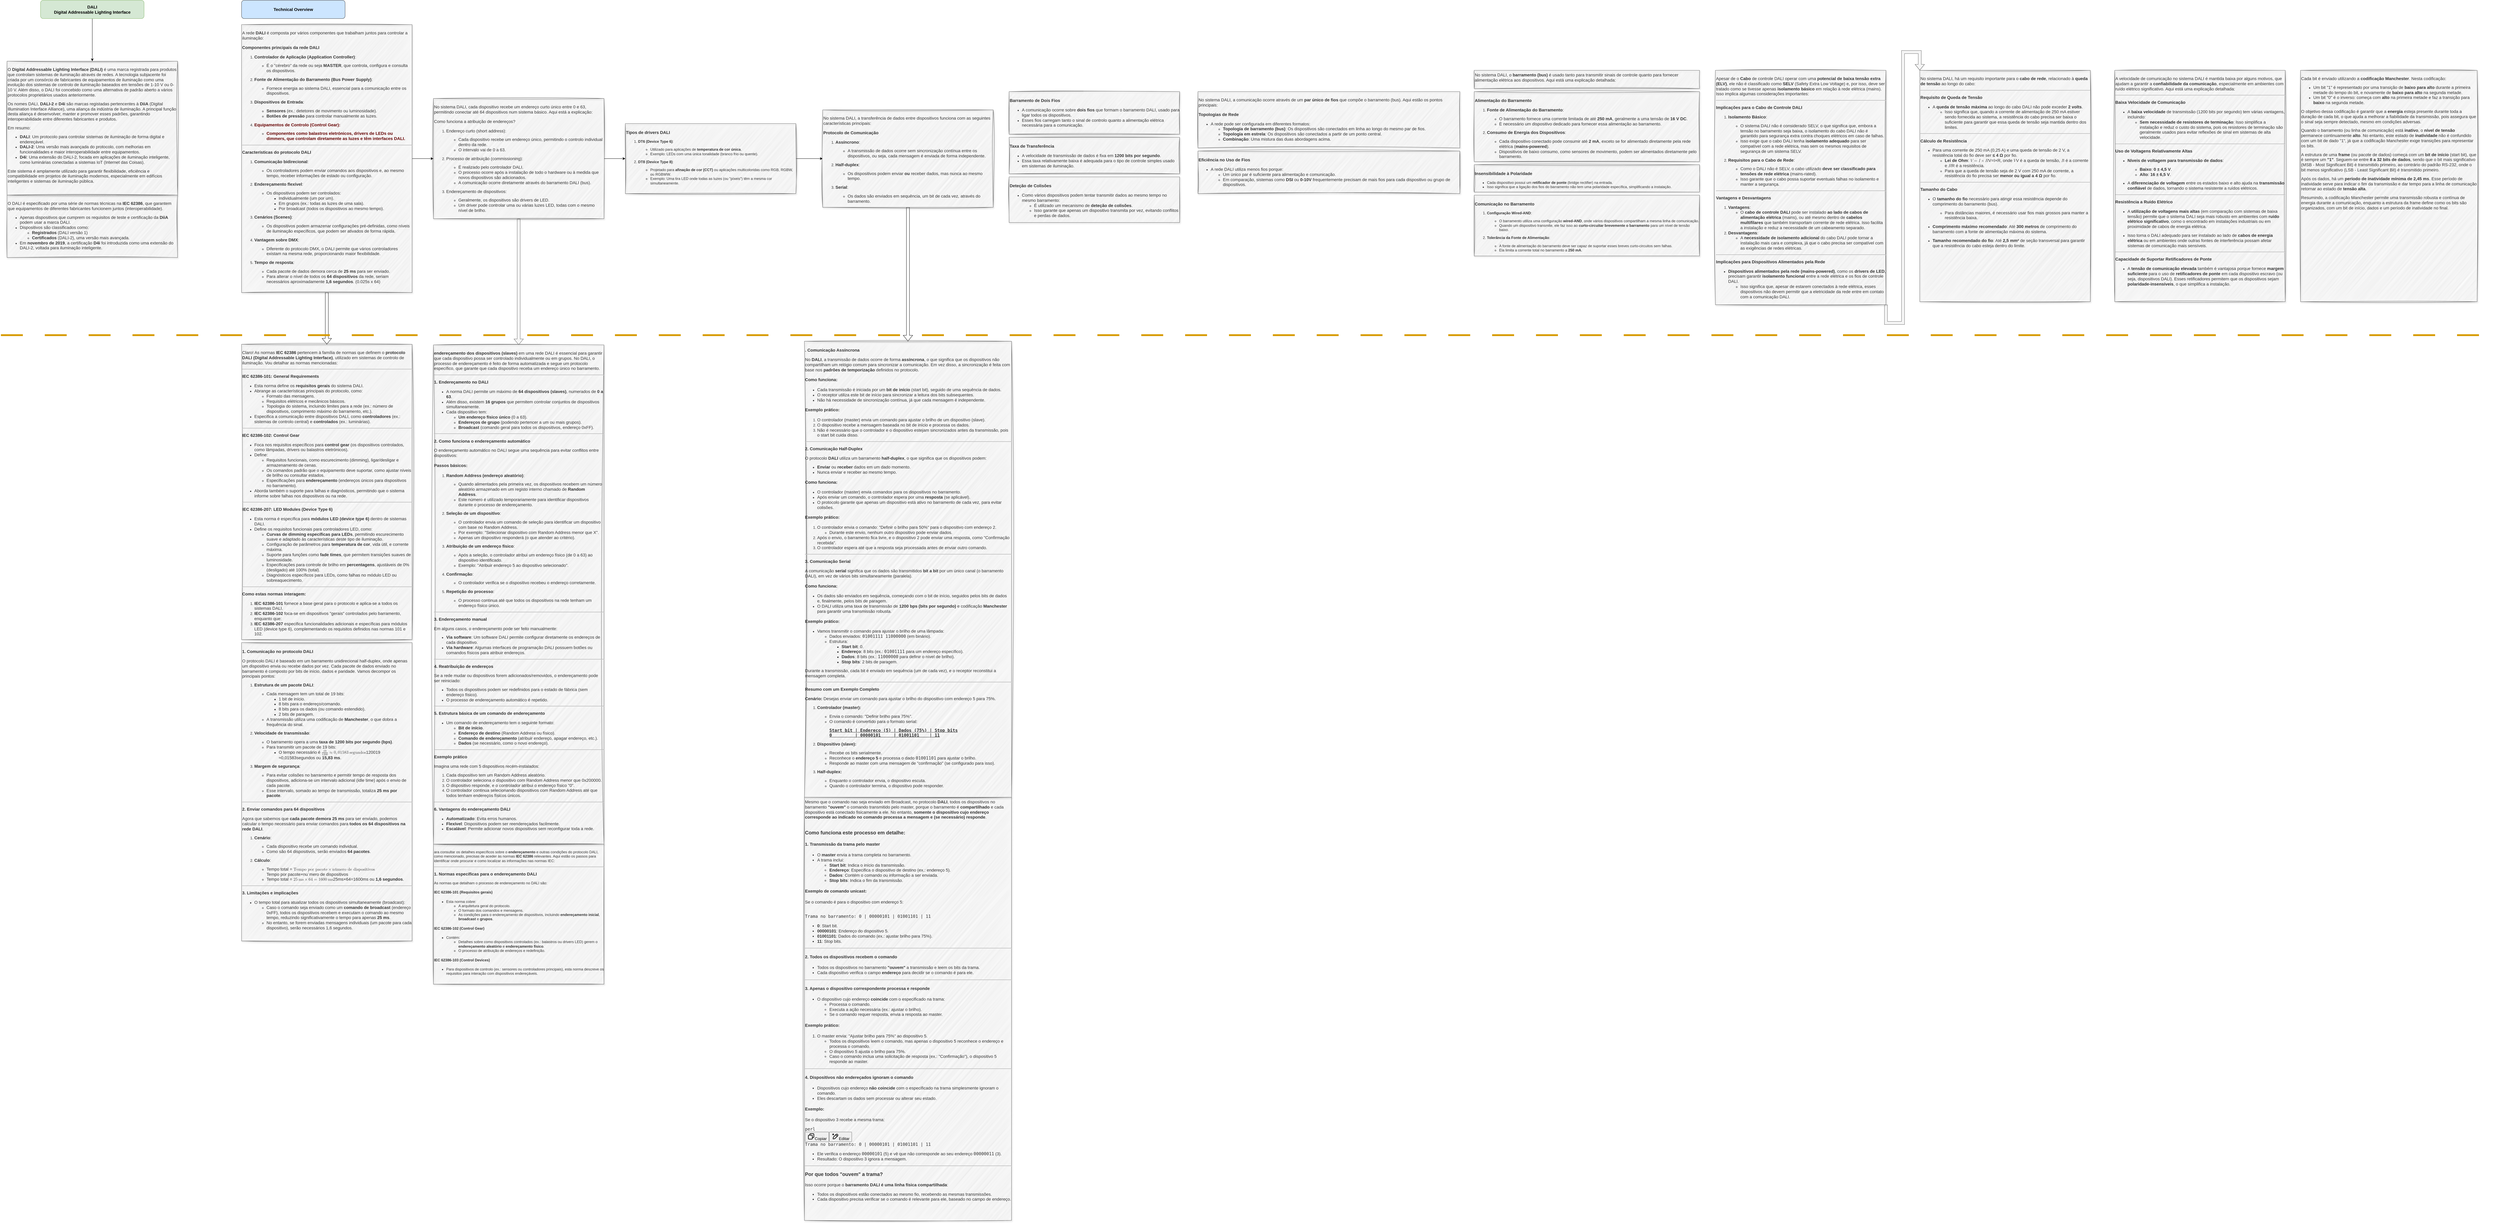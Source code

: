 <mxfile version="26.0.4">
  <diagram name="Página-1" id="Lldr0v3kpr64z7-852WX">
    <mxGraphModel dx="3573" dy="3279" grid="1" gridSize="10" guides="1" tooltips="1" connect="1" arrows="1" fold="1" page="1" pageScale="1" pageWidth="827" pageHeight="1169" math="0" shadow="0">
      <root>
        <mxCell id="0" />
        <mxCell id="1" parent="0" />
        <mxCell id="GAST41TI2rblRG072SL0-26" style="edgeStyle=orthogonalEdgeStyle;rounded=0;orthogonalLoop=1;jettySize=auto;html=1;" edge="1" parent="1" source="GAST41TI2rblRG072SL0-2" target="GAST41TI2rblRG072SL0-3">
          <mxGeometry relative="1" as="geometry" />
        </mxCell>
        <mxCell id="GAST41TI2rblRG072SL0-2" value="&lt;font style=&quot;font-size: 14px;&quot;&gt;&lt;b&gt;DALI&lt;/b&gt;&lt;/font&gt;&lt;div&gt;&lt;font style=&quot;font-size: 14px;&quot;&gt;&lt;b&gt;Digital Addressable Lighting Interface&lt;/b&gt;&lt;/font&gt;&lt;/div&gt;" style="rounded=1;whiteSpace=wrap;html=1;fillColor=#d5e8d4;strokeColor=#82b366;" vertex="1" parent="1">
          <mxGeometry x="290" y="-300" width="340" height="60" as="geometry" />
        </mxCell>
        <mxCell id="GAST41TI2rblRG072SL0-3" value="&lt;p&gt;&lt;font style=&quot;font-size: 14px;&quot;&gt;O &lt;strong style=&quot;&quot;&gt;Digital Addressable Lighting Interface (DALI)&lt;/strong&gt; é uma marca registrada para produtos que controlam sistemas de iluminação através de redes. A tecnologia subjacente foi criada por um consórcio de fabricantes de equipamentos de iluminação como uma evolução dos sistemas de controlo de iluminação baseados em tensões de 1-10 V ou 0-10 V. Além disso, o DALI foi concebido como uma alternativa de padrão aberto a vários protocolos proprietários usados anteriormente.&lt;/font&gt;&lt;/p&gt;&lt;p&gt;&lt;font style=&quot;font-size: 14px;&quot;&gt;Os nomes DALI, &lt;strong&gt;DALI-2&lt;/strong&gt; e &lt;strong&gt;D4i&lt;/strong&gt; são marcas registadas pertencentes à &lt;strong&gt;DiiA&lt;/strong&gt; (Digital Illumination Interface Alliance), uma aliança da indústria de iluminação. A principal função desta aliança é desenvolver, manter e promover esses padrões, garantindo interoperabilidade entre diferentes fabricantes e produtos.&lt;/font&gt;&lt;/p&gt;&lt;p&gt;&lt;font style=&quot;font-size: 14px;&quot;&gt;Em resumo:&lt;/font&gt;&lt;/p&gt;&lt;ul&gt;&lt;li&gt;&lt;font style=&quot;font-size: 14px;&quot;&gt;&lt;strong&gt;DALI&lt;/strong&gt;: Um protocolo para controlar sistemas de iluminação de forma digital e endereçável.&lt;/font&gt;&lt;/li&gt;&lt;li&gt;&lt;font style=&quot;font-size: 14px;&quot;&gt;&lt;strong&gt;DALI-2&lt;/strong&gt;: Uma versão mais avançada do protocolo, com melhorias em funcionalidades e maior interoperabilidade entre equipamentos.&lt;/font&gt;&lt;/li&gt;&lt;li&gt;&lt;font style=&quot;font-size: 14px;&quot;&gt;&lt;strong&gt;D4i&lt;/strong&gt;: Uma extensão do DALI-2, focada em aplicações de iluminação inteligente, como luminárias conectadas a sistemas IoT (Internet das Coisas).&lt;/font&gt;&lt;/li&gt;&lt;/ul&gt;&lt;p&gt;&lt;font style=&quot;font-size: 14px;&quot;&gt;Este sistema é amplamente utilizado para garantir flexibilidade, eficiência e compatibilidade em projetos de iluminação modernos, especialmente em edifícios inteligentes e sistemas de iluminação pública.&lt;/font&gt;&lt;/p&gt;" style="text;whiteSpace=wrap;html=1;fillColor=#f5f5f5;fontColor=#333333;strokeColor=#666666;sketch=1;curveFitting=1;jiggle=2;shadow=1;" vertex="1" parent="1">
          <mxGeometry x="180" y="-100" width="560" height="440" as="geometry" />
        </mxCell>
        <mxCell id="GAST41TI2rblRG072SL0-5" value="&lt;p&gt;&lt;font style=&quot;font-size: 14px;&quot;&gt;O DALI é especificado por uma série de normas técnicas na &lt;strong style=&quot;&quot;&gt;IEC 62386&lt;/strong&gt;, que garantem que equipamentos de diferentes fabricantes funcionem juntos (interoperabilidade).&lt;/font&gt;&lt;/p&gt;&lt;ul&gt;&lt;li&gt;&lt;font style=&quot;font-size: 14px;&quot;&gt;Apenas dispositivos que cumprem os requisitos de teste e certificação da &lt;strong&gt;DiiA&lt;/strong&gt; podem usar a marca DALI.&lt;/font&gt;&lt;/li&gt;&lt;li&gt;&lt;font style=&quot;font-size: 14px;&quot;&gt;Dispositivos são classificados como:&lt;/font&gt;&lt;ul&gt;&lt;li&gt;&lt;font style=&quot;font-size: 14px;&quot;&gt;&lt;strong&gt;Registrados&lt;/strong&gt; (DALI versão 1)&amp;nbsp;&lt;/font&gt;&lt;/li&gt;&lt;li&gt;&lt;font style=&quot;font-size: 14px;&quot;&gt;&lt;strong&gt;Certificados&lt;/strong&gt; (DALI-2), uma versão mais avançada.&lt;/font&gt;&lt;/li&gt;&lt;/ul&gt;&lt;/li&gt;&lt;li&gt;&lt;font style=&quot;font-size: 14px;&quot;&gt;Em &lt;strong style=&quot;&quot;&gt;novembro de 2019&lt;/strong&gt;, a certificação &lt;strong style=&quot;&quot;&gt;D4i&lt;/strong&gt; foi introduzida como uma extensão do DALI-2, voltada para iluminação inteligente.&lt;/font&gt;&lt;/li&gt;&lt;/ul&gt;" style="text;whiteSpace=wrap;html=1;fillColor=#f5f5f5;fontColor=#333333;strokeColor=#666666;sketch=1;curveFitting=1;jiggle=2;shadow=1;" vertex="1" parent="1">
          <mxGeometry x="180" y="340" width="560" height="205" as="geometry" />
        </mxCell>
        <mxCell id="GAST41TI2rblRG072SL0-10" style="edgeStyle=orthogonalEdgeStyle;rounded=0;orthogonalLoop=1;jettySize=auto;html=1;entryX=0;entryY=0.5;entryDx=0;entryDy=0;" edge="1" parent="1" source="GAST41TI2rblRG072SL0-7" target="GAST41TI2rblRG072SL0-9">
          <mxGeometry relative="1" as="geometry" />
        </mxCell>
        <mxCell id="GAST41TI2rblRG072SL0-49" style="edgeStyle=orthogonalEdgeStyle;shape=flexArrow;rounded=0;orthogonalLoop=1;jettySize=auto;html=1;strokeColor=default;align=center;verticalAlign=middle;fontFamily=Helvetica;fontSize=12;fontColor=#333333;labelBackgroundColor=default;endArrow=classic;" edge="1" parent="1" source="GAST41TI2rblRG072SL0-7" target="GAST41TI2rblRG072SL0-39">
          <mxGeometry relative="1" as="geometry" />
        </mxCell>
        <mxCell id="GAST41TI2rblRG072SL0-7" value="&lt;p&gt;&lt;font style=&quot;font-size: 14px;&quot;&gt;A rede &lt;strong style=&quot;&quot;&gt;DALI&lt;/strong&gt; é composta por vários componentes que trabalham juntos para controlar a iluminação:&lt;/font&gt;&lt;/p&gt;&lt;h3&gt;&lt;strong&gt;&lt;font style=&quot;font-size: 14px;&quot;&gt;Componentes principais da rede DALI&lt;/font&gt;&lt;/strong&gt;&lt;/h3&gt;&lt;ol&gt;&lt;li&gt;&lt;p&gt;&lt;font style=&quot;font-size: 14px;&quot;&gt;&lt;strong&gt;Controlador de Aplicação (Application Controller)&lt;/strong&gt;:&lt;/font&gt;&lt;/p&gt;&lt;ul&gt;&lt;li&gt;&lt;font style=&quot;font-size: 14px;&quot;&gt;É o &quot;cérebro&quot; da rede ou seja &lt;b&gt;MASTER&lt;/b&gt;, que controla, configura e consulta os dispositivos.&lt;/font&gt;&lt;/li&gt;&lt;/ul&gt;&lt;/li&gt;&lt;li&gt;&lt;p&gt;&lt;font style=&quot;font-size: 14px;&quot;&gt;&lt;strong&gt;Fonte de Alimentação do Barramento (Bus Power Supply)&lt;/strong&gt;:&lt;/font&gt;&lt;/p&gt;&lt;ul&gt;&lt;li&gt;&lt;font style=&quot;font-size: 14px;&quot;&gt;Fornece energia ao sistema DALI, essencial para a comunicação entre os dispositivos.&lt;/font&gt;&lt;/li&gt;&lt;/ul&gt;&lt;/li&gt;&lt;li&gt;&lt;p&gt;&lt;font style=&quot;font-size: 14px;&quot;&gt;&lt;strong&gt;Dispositivos de Entrada&lt;/strong&gt;:&lt;/font&gt;&lt;/p&gt;&lt;ul&gt;&lt;li&gt;&lt;font style=&quot;font-size: 14px;&quot;&gt;&lt;strong&gt;Sensores&lt;/strong&gt; (ex.: detetores de movimento ou luminosidade).&lt;/font&gt;&lt;/li&gt;&lt;li&gt;&lt;font style=&quot;font-size: 14px;&quot;&gt;&lt;strong&gt;Botões de pressão&lt;/strong&gt; para controlar manualmente as luzes.&lt;/font&gt;&lt;/li&gt;&lt;/ul&gt;&lt;/li&gt;&lt;li&gt;&lt;p&gt;&lt;font style=&quot;font-size: 14px; color: rgb(102, 0, 0);&quot;&gt;&lt;b&gt;Equipamentos de Controlo (Control Gear):&lt;/b&gt;&lt;/font&gt;&lt;/p&gt;&lt;ul&gt;&lt;li&gt;&lt;font style=&quot;font-size: 14px; color: rgb(102, 0, 0);&quot;&gt;&lt;b&gt;Componentes como balastros eletrónicos, drivers de LEDs ou dimmers, que controlam diretamente as luzes e têm interfaces DALI.&lt;/b&gt;&lt;/font&gt;&lt;/li&gt;&lt;/ul&gt;&lt;/li&gt;&lt;/ol&gt;&lt;hr&gt;&lt;h3&gt;&lt;strong&gt;&lt;font style=&quot;font-size: 14px;&quot;&gt;Características do protocolo DALI&lt;/font&gt;&lt;/strong&gt;&lt;/h3&gt;&lt;ol&gt;&lt;li&gt;&lt;p&gt;&lt;font style=&quot;font-size: 14px;&quot;&gt;&lt;strong&gt;Comunicação bidirecional&lt;/strong&gt;:&lt;/font&gt;&lt;/p&gt;&lt;ul&gt;&lt;li&gt;&lt;font style=&quot;font-size: 14px;&quot;&gt;Os controladores podem enviar comandos aos dispositivos e, ao mesmo tempo, receber informações de estado ou configuração.&lt;/font&gt;&lt;/li&gt;&lt;/ul&gt;&lt;/li&gt;&lt;li&gt;&lt;p&gt;&lt;font style=&quot;font-size: 14px;&quot;&gt;&lt;strong&gt;Endereçamento flexível&lt;/strong&gt;:&lt;/font&gt;&lt;/p&gt;&lt;ul&gt;&lt;li&gt;&lt;font style=&quot;font-size: 14px;&quot;&gt;Os dispositivos podem ser controlados:&lt;/font&gt;&lt;ul&gt;&lt;li&gt;&lt;font style=&quot;font-size: 14px;&quot;&gt;Individualmente (um por um).&lt;/font&gt;&lt;/li&gt;&lt;li&gt;&lt;font style=&quot;font-size: 14px;&quot;&gt;Em grupos (ex.: todas as luzes de uma sala).&lt;/font&gt;&lt;/li&gt;&lt;li&gt;&lt;font style=&quot;font-size: 14px;&quot;&gt;Por broadcast (todos os dispositivos ao mesmo tempo).&lt;/font&gt;&lt;/li&gt;&lt;/ul&gt;&lt;/li&gt;&lt;/ul&gt;&lt;/li&gt;&lt;li&gt;&lt;p&gt;&lt;font style=&quot;font-size: 14px;&quot;&gt;&lt;strong&gt;Cenários (Scenes)&lt;/strong&gt;:&lt;/font&gt;&lt;/p&gt;&lt;ul&gt;&lt;li&gt;&lt;font style=&quot;font-size: 14px;&quot;&gt;Os dispositivos podem armazenar configurações pré-definidas, como níveis de iluminação específicos, que podem ser ativados de forma rápida.&lt;/font&gt;&lt;/li&gt;&lt;/ul&gt;&lt;/li&gt;&lt;li&gt;&lt;p&gt;&lt;font style=&quot;font-size: 14px;&quot;&gt;&lt;strong&gt;Vantagem sobre DMX&lt;/strong&gt;:&lt;/font&gt;&lt;/p&gt;&lt;ul&gt;&lt;li&gt;&lt;font style=&quot;font-size: 14px;&quot;&gt;Diferente do protocolo DMX, o DALI permite que vários controladores existam na mesma rede, proporcionando maior flexibilidade.&lt;/font&gt;&lt;/li&gt;&lt;/ul&gt;&lt;/li&gt;&lt;li&gt;&lt;p&gt;&lt;font style=&quot;font-size: 14px;&quot;&gt;&lt;strong&gt;Tempo de resposta&lt;/strong&gt;:&lt;/font&gt;&lt;/p&gt;&lt;ul&gt;&lt;li&gt;&lt;font style=&quot;font-size: 14px;&quot;&gt;Cada pacote de dados demora cerca de &lt;strong&gt;25 ms&lt;/strong&gt; para ser enviado.&lt;/font&gt;&lt;/li&gt;&lt;li&gt;&lt;font style=&quot;font-size: 14px;&quot;&gt;Para alterar o nível de todos os &lt;strong style=&quot;&quot;&gt;64 dispositivos&lt;/strong&gt; da rede, seriam necessários aproximadamente &lt;strong style=&quot;&quot;&gt;1,6 segundos&lt;/strong&gt;. (0.025s x 64)&lt;/font&gt;&lt;/li&gt;&lt;/ul&gt;&lt;/li&gt;&lt;/ol&gt;" style="text;whiteSpace=wrap;html=1;fillColor=#f5f5f5;fontColor=#333333;strokeColor=#666666;sketch=1;curveFitting=1;jiggle=2;shadow=1;" vertex="1" parent="1">
          <mxGeometry x="950" y="-220" width="560" height="880" as="geometry" />
        </mxCell>
        <mxCell id="GAST41TI2rblRG072SL0-13" style="edgeStyle=orthogonalEdgeStyle;rounded=0;orthogonalLoop=1;jettySize=auto;html=1;" edge="1" parent="1" source="GAST41TI2rblRG072SL0-9" target="GAST41TI2rblRG072SL0-12">
          <mxGeometry relative="1" as="geometry" />
        </mxCell>
        <mxCell id="GAST41TI2rblRG072SL0-47" style="edgeStyle=orthogonalEdgeStyle;shape=flexArrow;rounded=0;orthogonalLoop=1;jettySize=auto;html=1;strokeColor=#666666;align=center;verticalAlign=middle;fontFamily=Helvetica;fontSize=12;fontColor=#333333;labelBackgroundColor=default;endArrow=classic;fillColor=#f5f5f5;" edge="1" parent="1" source="GAST41TI2rblRG072SL0-9" target="GAST41TI2rblRG072SL0-46">
          <mxGeometry relative="1" as="geometry" />
        </mxCell>
        <mxCell id="GAST41TI2rblRG072SL0-9" value="&lt;p&gt;&lt;font style=&quot;font-size: 14px;&quot;&gt;No sistema DALI, cada dispositivo recebe um endereço curto único entre 0 e 63, permitindo conectar até 64 dispositivos num sistema básico. Aqui está a explicação:&lt;/font&gt;&lt;/p&gt;&lt;h3&gt;&lt;font style=&quot;font-size: 14px; font-weight: normal;&quot;&gt;Como funciona a atribuição de endereços?&lt;/font&gt;&lt;/h3&gt;&lt;ol&gt;&lt;li&gt;&lt;p&gt;&lt;font style=&quot;font-size: 14px;&quot;&gt;Endereço curto (short address):&lt;/font&gt;&lt;/p&gt;&lt;ul&gt;&lt;li&gt;&lt;font style=&quot;font-size: 14px;&quot;&gt;Cada dispositivo recebe um endereço único, permitindo o controlo individual dentro da rede.&lt;/font&gt;&lt;/li&gt;&lt;li&gt;&lt;font style=&quot;font-size: 14px;&quot;&gt;O intervalo vai de 0 a 63.&lt;/font&gt;&lt;/li&gt;&lt;/ul&gt;&lt;/li&gt;&lt;li&gt;&lt;p&gt;&lt;font style=&quot;font-size: 14px;&quot;&gt;Processo de atribuição (commissioning):&lt;/font&gt;&lt;/p&gt;&lt;ul&gt;&lt;li&gt;&lt;font style=&quot;font-size: 14px;&quot;&gt;É realizado pelo controlador DALI.&lt;/font&gt;&lt;/li&gt;&lt;li&gt;&lt;font style=&quot;font-size: 14px;&quot;&gt;O processo ocorre após a instalação de todo o hardware ou à medida que novos dispositivos são adicionados.&lt;/font&gt;&lt;/li&gt;&lt;li&gt;&lt;font style=&quot;font-size: 14px;&quot;&gt;A comunicação ocorre diretamente através do barramento DALI (bus).&lt;/font&gt;&lt;/li&gt;&lt;/ul&gt;&lt;/li&gt;&lt;li&gt;&lt;p&gt;&lt;font style=&quot;font-size: 14px;&quot;&gt;Endereçamento de dispositivos:&lt;/font&gt;&lt;/p&gt;&lt;ul&gt;&lt;li&gt;&lt;font style=&quot;font-size: 14px;&quot;&gt;Geralmente, os dispositivos são drivers de LED.&lt;/font&gt;&lt;/li&gt;&lt;li&gt;&lt;font style=&quot;font-size: 14px;&quot;&gt;Um driver pode controlar uma ou várias luzes LED, todas com o mesmo nível de brilho.&lt;/font&gt;&lt;/li&gt;&lt;/ul&gt;&lt;/li&gt;&lt;/ol&gt;" style="text;whiteSpace=wrap;html=1;fillColor=#f5f5f5;fontColor=#333333;strokeColor=#666666;sketch=1;curveFitting=1;jiggle=2;shadow=1;" vertex="1" parent="1">
          <mxGeometry x="1580" y="22.5" width="560" height="395" as="geometry" />
        </mxCell>
        <mxCell id="GAST41TI2rblRG072SL0-15" style="edgeStyle=orthogonalEdgeStyle;rounded=0;orthogonalLoop=1;jettySize=auto;html=1;" edge="1" parent="1" source="GAST41TI2rblRG072SL0-12" target="GAST41TI2rblRG072SL0-14">
          <mxGeometry relative="1" as="geometry" />
        </mxCell>
        <mxCell id="GAST41TI2rblRG072SL0-12" value="&lt;h3&gt;&lt;strong&gt;Tipos de drivers DALI&lt;/strong&gt;&lt;/h3&gt;&lt;ol&gt;&lt;li&gt;&lt;p&gt;&lt;strong&gt;DT6 (Device Type 6)&lt;/strong&gt;:&lt;/p&gt;&lt;ul&gt;&lt;li&gt;Utilizado para aplicações de &lt;strong&gt;temperatura de cor única&lt;/strong&gt;.&lt;/li&gt;&lt;li&gt;Exemplo: LEDs com uma única tonalidade (branco frio ou quente).&lt;/li&gt;&lt;/ul&gt;&lt;/li&gt;&lt;li&gt;&lt;p&gt;&lt;strong&gt;DT8 (Device Type 8)&lt;/strong&gt;:&lt;/p&gt;&lt;ul&gt;&lt;li&gt;Projetado para &lt;strong&gt;afinação de cor (CCT)&lt;/strong&gt; ou aplicações multicoloridas como RGB, RGBW, ou RGBWW.&lt;/li&gt;&lt;li&gt;Exemplo: Uma tira LED onde todas as luzes (ou &quot;píxeis&quot;) têm a mesma cor simultaneamente.&lt;/li&gt;&lt;/ul&gt;&lt;/li&gt;&lt;/ol&gt;" style="text;whiteSpace=wrap;html=1;fillColor=#f5f5f5;fontColor=#333333;strokeColor=#666666;sketch=1;curveFitting=1;jiggle=2;shadow=1;" vertex="1" parent="1">
          <mxGeometry x="2210" y="105" width="560" height="230" as="geometry" />
        </mxCell>
        <mxCell id="GAST41TI2rblRG072SL0-52" style="edgeStyle=orthogonalEdgeStyle;shape=flexArrow;rounded=0;orthogonalLoop=1;jettySize=auto;html=1;entryX=0.5;entryY=0;entryDx=0;entryDy=0;strokeColor=default;align=center;verticalAlign=middle;fontFamily=Helvetica;fontSize=12;fontColor=#333333;labelBackgroundColor=default;endArrow=classic;" edge="1" parent="1" source="GAST41TI2rblRG072SL0-14" target="GAST41TI2rblRG072SL0-50">
          <mxGeometry relative="1" as="geometry" />
        </mxCell>
        <mxCell id="GAST41TI2rblRG072SL0-14" value="&lt;p&gt;&lt;font style=&quot;font-size: 14px;&quot;&gt;No sistema DALI, a transferência de dados entre dispositivos funciona com as seguintes características principais:&lt;/font&gt;&lt;/p&gt;&lt;h3&gt;&lt;strong&gt;&lt;font style=&quot;font-size: 14px;&quot;&gt;Protocolo de Comunicação&lt;/font&gt;&lt;/strong&gt;&lt;/h3&gt;&lt;ol&gt;&lt;li&gt;&lt;p&gt;&lt;font style=&quot;font-size: 14px;&quot;&gt;&lt;strong&gt;Assíncrono&lt;/strong&gt;:&lt;/font&gt;&lt;/p&gt;&lt;ul&gt;&lt;li&gt;&lt;font style=&quot;font-size: 14px;&quot;&gt;A transmissão de dados ocorre sem sincronização contínua entre os dispositivos, ou seja, cada mensagem é enviada de forma independente.&lt;/font&gt;&lt;/li&gt;&lt;/ul&gt;&lt;/li&gt;&lt;li&gt;&lt;p&gt;&lt;font style=&quot;font-size: 14px;&quot;&gt;&lt;strong&gt;Half-duplex&lt;/strong&gt;:&lt;/font&gt;&lt;/p&gt;&lt;ul&gt;&lt;li&gt;&lt;font style=&quot;font-size: 14px;&quot;&gt;Os dispositivos podem enviar &lt;strong&gt;ou&lt;/strong&gt; receber dados, mas nunca ao mesmo tempo.&lt;/font&gt;&lt;/li&gt;&lt;/ul&gt;&lt;/li&gt;&lt;li&gt;&lt;p&gt;&lt;font style=&quot;font-size: 14px;&quot;&gt;&lt;strong&gt;Serial&lt;/strong&gt;:&lt;/font&gt;&lt;/p&gt;&lt;ul&gt;&lt;li&gt;&lt;font style=&quot;font-size: 14px;&quot;&gt;Os dados são enviados em sequência, um bit de cada vez, através do barramento.&lt;/font&gt;&lt;/li&gt;&lt;/ul&gt;&lt;/li&gt;&lt;/ol&gt;" style="text;whiteSpace=wrap;html=1;fillColor=#f5f5f5;fontColor=#333333;strokeColor=#666666;sketch=1;curveFitting=1;jiggle=2;shadow=1;" vertex="1" parent="1">
          <mxGeometry x="2858" y="60" width="560" height="320" as="geometry" />
        </mxCell>
        <mxCell id="GAST41TI2rblRG072SL0-16" value="&lt;h3&gt;&lt;strong&gt;&lt;font style=&quot;font-size: 14px;&quot;&gt;Barramento de Dois Fios&lt;/font&gt;&lt;/strong&gt;&lt;/h3&gt;&lt;ul&gt;&lt;li&gt;&lt;font style=&quot;font-size: 14px;&quot;&gt;A comunicação ocorre sobre &lt;strong&gt;dois fios&lt;/strong&gt; que formam o barramento DALI, usado para ligar todos os dispositivos.&lt;/font&gt;&lt;/li&gt;&lt;li&gt;&lt;font style=&quot;font-size: 14px;&quot;&gt;Esses fios carregam tanto o sinal de controlo quanto a alimentação elétrica necessária para a comunicação.&lt;/font&gt;&lt;/li&gt;&lt;/ul&gt;" style="text;whiteSpace=wrap;html=1;fillColor=#f5f5f5;fontColor=#333333;strokeColor=#666666;sketch=1;curveFitting=1;jiggle=2;shadow=1;" vertex="1" parent="1">
          <mxGeometry x="3470" width="560" height="140" as="geometry" />
        </mxCell>
        <mxCell id="GAST41TI2rblRG072SL0-19" value="&lt;h3&gt;&lt;strong&gt;&lt;font style=&quot;font-size: 14px;&quot;&gt;Taxa de Transferência&lt;/font&gt;&lt;/strong&gt;&lt;/h3&gt;&lt;ul&gt;&lt;li&gt;&lt;font style=&quot;font-size: 14px;&quot;&gt;A velocidade de transmissão de dados é fixa em &lt;strong&gt;1200 bits por segundo&lt;/strong&gt;.&lt;/font&gt;&lt;/li&gt;&lt;li&gt;&lt;font style=&quot;font-size: 14px;&quot;&gt;Essa taxa relativamente baixa é adequada para o tipo de controle simples usado em sistemas de iluminação.&lt;/font&gt;&lt;/li&gt;&lt;/ul&gt;" style="text;whiteSpace=wrap;html=1;fillColor=#f5f5f5;fontColor=#333333;strokeColor=#666666;sketch=1;curveFitting=1;jiggle=2;shadow=1;" vertex="1" parent="1">
          <mxGeometry x="3470" y="150" width="560" height="120" as="geometry" />
        </mxCell>
        <mxCell id="GAST41TI2rblRG072SL0-21" value="&lt;h3&gt;&lt;strong&gt;&lt;font style=&quot;font-size: 14px;&quot;&gt;Deteção de Colisões&lt;/font&gt;&lt;/strong&gt;&lt;/h3&gt;&lt;ul&gt;&lt;li&gt;&lt;font style=&quot;font-size: 14px;&quot;&gt;Como vários dispositivos podem tentar transmitir dados ao mesmo tempo no mesmo barramento:&lt;/font&gt;&lt;ul&gt;&lt;li&gt;&lt;font style=&quot;font-size: 14px;&quot;&gt;É utilizado um mecanismo de &lt;strong&gt;deteção de colisões&lt;/strong&gt;.&lt;/font&gt;&lt;/li&gt;&lt;li&gt;&lt;font style=&quot;font-size: 14px;&quot;&gt;Isso garante que apenas um dispositivo transmita por vez, evitando conflitos e perdas de dados.&lt;/font&gt;&lt;/li&gt;&lt;/ul&gt;&lt;/li&gt;&lt;/ul&gt;" style="text;whiteSpace=wrap;html=1;fillColor=#f5f5f5;fontColor=#333333;strokeColor=#666666;sketch=1;curveFitting=1;jiggle=2;shadow=1;" vertex="1" parent="1">
          <mxGeometry x="3470" y="280" width="560" height="150" as="geometry" />
        </mxCell>
        <mxCell id="GAST41TI2rblRG072SL0-27" value="&lt;span style=&quot;font-size: 14px;&quot;&gt;&lt;b&gt;Technical Overview&lt;/b&gt;&lt;/span&gt;" style="rounded=1;whiteSpace=wrap;html=1;fillColor=#cce5ff;strokeColor=#36393d;" vertex="1" parent="1">
          <mxGeometry x="950" y="-300" width="340" height="60" as="geometry" />
        </mxCell>
        <mxCell id="GAST41TI2rblRG072SL0-28" value="&lt;p style=&quot;&quot;&gt;&lt;font style=&quot;font-size: 14px;&quot;&gt;No sistema DALI, a comunicação ocorre através de um &lt;strong style=&quot;&quot;&gt;par único de fios&lt;/strong&gt; que compõe o barramento (bus). Aqui estão os pontos principais:&lt;/font&gt;&lt;/p&gt;&lt;h3 style=&quot;&quot;&gt;&lt;strong&gt;&lt;font style=&quot;font-size: 14px;&quot;&gt;Topologias de Rede&lt;/font&gt;&lt;/strong&gt;&lt;/h3&gt;&lt;ul&gt;&lt;li&gt;&lt;div style=&quot;&quot;&gt;&lt;span style=&quot;font-size: 14px; background-color: transparent; color: light-dark(rgb(51, 51, 51), rgb(193, 193, 193));&quot;&gt;A rede pode ser configurada em diferentes formatos:&lt;/span&gt;&lt;/div&gt;&lt;ul&gt;&lt;li style=&quot;&quot;&gt;&lt;font style=&quot;font-size: 14px;&quot;&gt;&lt;strong&gt;Topologia de barramento (bus)&lt;/strong&gt;: Os dispositivos são conectados em linha ao longo do mesmo par de fios.&lt;/font&gt;&lt;/li&gt;&lt;li style=&quot;&quot;&gt;&lt;font style=&quot;font-size: 14px;&quot;&gt;&lt;strong&gt;Topologia em estrela&lt;/strong&gt;: Os dispositivos são conectados a partir de um ponto central.&lt;/font&gt;&lt;/li&gt;&lt;li style=&quot;&quot;&gt;&lt;font style=&quot;font-size: 14px;&quot;&gt;&lt;strong style=&quot;&quot;&gt;Combinação&lt;/strong&gt;: Uma mistura das duas abordagens acima.&lt;/font&gt;&lt;/li&gt;&lt;/ul&gt;&lt;/li&gt;&lt;/ul&gt;" style="text;whiteSpace=wrap;html=1;fillColor=#f5f5f5;fontColor=#333333;strokeColor=#666666;sketch=1;curveFitting=1;jiggle=2;shadow=1;align=left;" vertex="1" parent="1">
          <mxGeometry x="4090" width="860" height="185" as="geometry" />
        </mxCell>
        <mxCell id="GAST41TI2rblRG072SL0-29" value="&lt;h3&gt;&lt;strong&gt;&lt;font style=&quot;font-size: 14px;&quot;&gt;Eficiência no Uso de Fios&lt;/font&gt;&lt;/strong&gt;&lt;/h3&gt;&lt;ul&gt;&lt;li&gt;&lt;font style=&quot;font-size: 14px;&quot;&gt;A rede DALI utiliza menos fios porque:&lt;/font&gt;&lt;ul&gt;&lt;li&gt;&lt;font style=&quot;font-size: 14px;&quot;&gt;Um único par é suficiente para alimentação e comunicação.&lt;/font&gt;&lt;/li&gt;&lt;li&gt;&lt;font style=&quot;font-size: 14px;&quot;&gt;Em comparação, sistemas como &lt;strong style=&quot;&quot;&gt;DSI&lt;/strong&gt; ou &lt;strong style=&quot;&quot;&gt;0-10V&lt;/strong&gt; frequentemente precisam de mais fios para cada dispositivo ou grupo de dispositivos.&lt;/font&gt;&lt;/li&gt;&lt;/ul&gt;&lt;/li&gt;&lt;/ul&gt;" style="text;whiteSpace=wrap;html=1;fillColor=#f5f5f5;fontColor=#333333;strokeColor=#666666;sketch=1;curveFitting=1;jiggle=2;shadow=1;" vertex="1" parent="1">
          <mxGeometry x="4090" y="195" width="860" height="140" as="geometry" />
        </mxCell>
        <mxCell id="GAST41TI2rblRG072SL0-30" value="&lt;font style=&quot;font-size: 14px;&quot;&gt;No sistema DALI, o &lt;strong style=&quot;&quot;&gt;barramento (bus)&lt;/strong&gt; é usado tanto para transmitir sinais de controle quanto para fornecer alimentação elétrica aos dispositivos. Aqui está uma explicação detalhada:&lt;/font&gt;" style="text;whiteSpace=wrap;html=1;fillColor=#f5f5f5;fontColor=#333333;strokeColor=#666666;sketch=1;curveFitting=1;jiggle=2;shadow=1;" vertex="1" parent="1">
          <mxGeometry x="4997" y="-70" width="740" height="60" as="geometry" />
        </mxCell>
        <mxCell id="GAST41TI2rblRG072SL0-31" value="&lt;h3&gt;&lt;strong&gt;&lt;font style=&quot;font-size: 14px;&quot;&gt;Alimentação do Barramento&lt;/font&gt;&lt;/strong&gt;&lt;/h3&gt;&lt;ol&gt;&lt;li&gt;&lt;p&gt;&lt;font style=&quot;font-size: 14px;&quot;&gt;&lt;strong&gt;Fonte de Alimentação do Barramento&lt;/strong&gt;:&lt;/font&gt;&lt;/p&gt;&lt;ul&gt;&lt;li&gt;&lt;font style=&quot;font-size: 14px;&quot;&gt;O barramento fornece uma corrente limitada de até &lt;strong&gt;250 mA&lt;/strong&gt;, geralmente a uma tensão de &lt;strong&gt;16 V DC&lt;/strong&gt;.&lt;/font&gt;&lt;/li&gt;&lt;li&gt;&lt;font style=&quot;font-size: 14px;&quot;&gt;É necessário um dispositivo dedicado para fornecer essa alimentação ao barramento.&lt;/font&gt;&lt;/li&gt;&lt;/ul&gt;&lt;/li&gt;&lt;li&gt;&lt;p&gt;&lt;font style=&quot;font-size: 14px;&quot;&gt;&lt;strong&gt;Consumo de Energia dos Dispositivos&lt;/strong&gt;:&lt;/font&gt;&lt;/p&gt;&lt;ul&gt;&lt;li&gt;&lt;font style=&quot;font-size: 14px;&quot;&gt;Cada dispositivo conectado pode consumir até &lt;strong&gt;2 mA&lt;/strong&gt;, exceto se for alimentado diretamente pela rede elétrica (&lt;strong&gt;mains-powered&lt;/strong&gt;).&lt;/font&gt;&lt;/li&gt;&lt;li&gt;&lt;font style=&quot;font-size: 14px;&quot;&gt;Dispositivos de baixo consumo, como sensores de movimento, podem ser alimentados diretamente pelo barramento.&lt;/font&gt;&lt;/li&gt;&lt;/ul&gt;&lt;/li&gt;&lt;/ol&gt;" style="text;whiteSpace=wrap;html=1;fillColor=#f5f5f5;fontColor=#333333;strokeColor=#666666;sketch=1;curveFitting=1;jiggle=2;shadow=1;" vertex="1" parent="1">
          <mxGeometry x="4997" width="740" height="230" as="geometry" />
        </mxCell>
        <mxCell id="GAST41TI2rblRG072SL0-32" value="&lt;h3&gt;&lt;strong&gt;Insensibilidade à Polaridade&lt;/strong&gt;&lt;/h3&gt;&lt;ul&gt;&lt;li&gt;Cada dispositivo possui um &lt;strong&gt;retificador de ponte&lt;/strong&gt; (bridge rectifier) na entrada.&lt;/li&gt;&lt;li&gt;Isso significa que a ligação dos fios do barramento não tem uma polaridade específica, simplificando a instalação.&lt;/li&gt;&lt;/ul&gt;" style="text;whiteSpace=wrap;html=1;fillColor=#f5f5f5;fontColor=#333333;strokeColor=#666666;sketch=1;curveFitting=1;jiggle=2;shadow=1;" vertex="1" parent="1">
          <mxGeometry x="4997" y="240" width="740" height="90" as="geometry" />
        </mxCell>
        <mxCell id="GAST41TI2rblRG072SL0-33" value="&lt;h3&gt;&lt;strong&gt;Comunicação no Barramento&lt;/strong&gt;&lt;/h3&gt;&lt;ol&gt;&lt;li&gt;&lt;p&gt;&lt;strong&gt;Configuração Wired-AND&lt;/strong&gt;:&lt;/p&gt;&lt;ul&gt;&lt;li&gt;O barramento utiliza uma configuração &lt;strong&gt;wired-AND&lt;/strong&gt;, onde vários dispositivos compartilham a mesma linha de comunicação.&lt;/li&gt;&lt;li&gt;Quando um dispositivo transmite, ele faz isso ao &lt;strong&gt;curto-circuitar brevemente o barramento&lt;/strong&gt; para um nível de tensão baixo.&lt;/li&gt;&lt;/ul&gt;&lt;/li&gt;&lt;li&gt;&lt;p&gt;&lt;strong&gt;Tolerância da Fonte de Alimentação&lt;/strong&gt;:&lt;/p&gt;&lt;ul&gt;&lt;li&gt;A fonte de alimentação do barramento deve ser capaz de suportar esses breves curto-circuitos sem falhas.&lt;/li&gt;&lt;li&gt;Ela limita a corrente total no barramento a &lt;strong&gt;250 mA&lt;/strong&gt;.&lt;/li&gt;&lt;/ul&gt;&lt;/li&gt;&lt;/ol&gt;" style="text;whiteSpace=wrap;html=1;fillColor=#f5f5f5;fontColor=#333333;strokeColor=#666666;sketch=1;curveFitting=1;jiggle=2;shadow=1;" vertex="1" parent="1">
          <mxGeometry x="4997" y="340" width="740" height="200" as="geometry" />
        </mxCell>
        <mxCell id="GAST41TI2rblRG072SL0-36" style="edgeStyle=orthogonalEdgeStyle;rounded=0;orthogonalLoop=1;jettySize=auto;html=1;exitX=1;exitY=1;exitDx=0;exitDy=0;entryX=0;entryY=0;entryDx=0;entryDy=0;shape=flexArrow;fillColor=#f5f5f5;strokeColor=#666666;" edge="1" parent="1" source="GAST41TI2rblRG072SL0-34" target="GAST41TI2rblRG072SL0-35">
          <mxGeometry relative="1" as="geometry">
            <Array as="points">
              <mxPoint x="6349" y="760" />
              <mxPoint x="6405" y="760" />
              <mxPoint x="6405" y="-130" />
              <mxPoint x="6460" y="-130" />
            </Array>
          </mxGeometry>
        </mxCell>
        <mxCell id="GAST41TI2rblRG072SL0-34" value="&lt;p&gt;&lt;font style=&quot;font-size: 14px;&quot;&gt;Apesar de o &lt;b&gt;Cabo &lt;/b&gt;de controle DALI operar com uma &lt;strong style=&quot;&quot;&gt;potencial de baixa tensão extra (ELV)&lt;/strong&gt;, ele não é classificado como &lt;strong style=&quot;&quot;&gt;SELV&lt;/strong&gt; (Safety Extra Low Voltage) e, por isso, deve ser tratado como se tivesse apenas &lt;strong style=&quot;&quot;&gt;isolamento básico&lt;/strong&gt; em relação à rede elétrica (mains). Isso implica algumas considerações importantes:&lt;/font&gt;&lt;/p&gt;&lt;hr&gt;&lt;h3&gt;&lt;strong&gt;&lt;font style=&quot;font-size: 14px;&quot;&gt;Implicações para o Cabo de Controle DALI&lt;/font&gt;&lt;/strong&gt;&lt;/h3&gt;&lt;ol&gt;&lt;li&gt;&lt;p&gt;&lt;font style=&quot;font-size: 14px;&quot;&gt;&lt;strong&gt;Isolamento Básico&lt;/strong&gt;:&lt;/font&gt;&lt;/p&gt;&lt;ul&gt;&lt;li&gt;&lt;font style=&quot;font-size: 14px;&quot;&gt;O sistema DALI não é considerado SELV, o que significa que, embora a tensão no barramento seja baixa, o isolamento do cabo DALI não é garantido para segurança extra contra choques elétricos em caso de falhas.&lt;/font&gt;&lt;/li&gt;&lt;li&gt;&lt;font style=&quot;font-size: 14px;&quot;&gt;Isso exige que o cabo DALI tenha &lt;strong&gt;isolamento adequado&lt;/strong&gt; para ser compatível com a rede elétrica, mas sem os mesmos requisitos de segurança de um sistema SELV.&lt;/font&gt;&lt;/li&gt;&lt;/ul&gt;&lt;/li&gt;&lt;li&gt;&lt;p&gt;&lt;font style=&quot;font-size: 14px;&quot;&gt;&lt;strong&gt;Requisitos para o Cabo de Rede&lt;/strong&gt;:&lt;/font&gt;&lt;/p&gt;&lt;ul&gt;&lt;li&gt;&lt;font style=&quot;font-size: 14px;&quot;&gt;Como o DALI não é SELV, o cabo utilizado &lt;strong&gt;deve ser classificado para tensões de rede elétrica&lt;/strong&gt; (mains-rated).&lt;/font&gt;&lt;/li&gt;&lt;li&gt;&lt;font style=&quot;font-size: 14px;&quot;&gt;Isso garante que o cabo possa suportar eventuais falhas no isolamento e manter a segurança.&lt;/font&gt;&lt;/li&gt;&lt;/ul&gt;&lt;/li&gt;&lt;/ol&gt;&lt;hr&gt;&lt;h3&gt;&lt;strong&gt;&lt;font style=&quot;font-size: 14px;&quot;&gt;Vantagens e Desvantagens&lt;/font&gt;&lt;/strong&gt;&lt;/h3&gt;&lt;ol&gt;&lt;li&gt;&lt;font style=&quot;font-size: 14px;&quot;&gt;&lt;strong&gt;Vantagens&lt;/strong&gt;:&lt;/font&gt;&lt;ul&gt;&lt;li&gt;&lt;font style=&quot;font-size: 14px;&quot;&gt;O &lt;strong&gt;cabo de controle DALI&lt;/strong&gt; pode ser instalado &lt;strong&gt;ao lado de cabos de alimentação elétrica&lt;/strong&gt; (mains), ou até mesmo dentro de &lt;strong&gt;cabelos multifilares&lt;/strong&gt; que também transportam corrente de rede elétrica. Isso facilita a instalação e reduz a necessidade de um cabeamento separado.&lt;/font&gt;&lt;/li&gt;&lt;/ul&gt;&lt;/li&gt;&lt;li&gt;&lt;font style=&quot;font-size: 14px;&quot;&gt;&lt;strong&gt;Desvantagens&lt;/strong&gt;:&lt;/font&gt;&lt;ul&gt;&lt;li&gt;&lt;font style=&quot;font-size: 14px;&quot;&gt;A &lt;strong&gt;necessidade de isolamento adicional&lt;/strong&gt; do cabo DALI pode tornar a instalação mais cara e complexa, já que o cabo precisa ser compatível com as exigências de redes elétricas.&lt;/font&gt;&lt;/li&gt;&lt;/ul&gt;&lt;/li&gt;&lt;/ol&gt;&lt;hr&gt;&lt;h3&gt;&lt;strong&gt;&lt;font style=&quot;font-size: 14px;&quot;&gt;Implicações para Dispositivos Alimentados pela Rede&lt;/font&gt;&lt;/strong&gt;&lt;/h3&gt;&lt;ul&gt;&lt;li&gt;&lt;font style=&quot;font-size: 14px;&quot;&gt;&lt;strong&gt;Dispositivos alimentados pela rede (mains-powered)&lt;/strong&gt;, como os &lt;strong&gt;drivers de LED&lt;/strong&gt;, precisam garantir &lt;strong&gt;isolamento funcional&lt;/strong&gt; entre a rede elétrica e os fios de controle DALI.&lt;/font&gt;&lt;ul&gt;&lt;li&gt;&lt;font style=&quot;font-size: 14px;&quot;&gt;Isso significa que, apesar de estarem conectados à rede elétrica, esses dispositivos não devem permitir que a eletricidade da rede entre em contato com a comunicação DALI.&lt;/font&gt;&lt;/li&gt;&lt;/ul&gt;&lt;/li&gt;&lt;/ul&gt;" style="text;whiteSpace=wrap;html=1;fillColor=#f5f5f5;fontColor=#333333;strokeColor=#666666;sketch=1;curveFitting=1;jiggle=2;shadow=1;" vertex="1" parent="1">
          <mxGeometry x="5789" y="-70" width="560" height="770" as="geometry" />
        </mxCell>
        <UserObject label="&lt;p&gt;&lt;font style=&quot;font-size: 14px;&quot;&gt;No sistema DALI, há um requisito importante para o &lt;strong style=&quot;&quot;&gt;cabo de rede&lt;/strong&gt;, relacionado à &lt;strong style=&quot;&quot;&gt;queda de tensão&lt;/strong&gt; ao longo do cabo:&lt;/font&gt;&lt;/p&gt;&lt;hr&gt;&lt;h3&gt;&lt;strong&gt;&lt;font style=&quot;font-size: 14px;&quot;&gt;Requisito de Queda de Tensão&lt;/font&gt;&lt;/strong&gt;&lt;/h3&gt;&lt;ul&gt;&lt;li&gt;&lt;font style=&quot;font-size: 14px;&quot;&gt;A &lt;strong&gt;queda de tensão máxima&lt;/strong&gt; ao longo do cabo DALI não pode exceder &lt;strong&gt;2 volts&lt;/strong&gt;.&lt;/font&gt;&lt;ul&gt;&lt;li&gt;&lt;font style=&quot;font-size: 14px;&quot;&gt;Isso significa que, quando a corrente de alimentação de 250 mA estiver sendo fornecida ao sistema, a resistência do cabo precisa ser baixa o suficiente para garantir que essa queda de tensão seja mantida dentro dos limites.&lt;/font&gt;&lt;/li&gt;&lt;/ul&gt;&lt;/li&gt;&lt;/ul&gt;&lt;hr&gt;&lt;h3&gt;&lt;strong&gt;&lt;font style=&quot;font-size: 14px;&quot;&gt;Cálculo de Resistência&lt;/font&gt;&lt;/strong&gt;&lt;/h3&gt;&lt;ul&gt;&lt;li&gt;&lt;font style=&quot;font-size: 14px;&quot;&gt;Para uma corrente de 250 mA (0,25 A) e uma queda de tensão de 2 V, a resistência total do fio deve ser &lt;strong&gt;≤ 4 Ω&lt;/strong&gt; por fio.&lt;/font&gt;&lt;ul&gt;&lt;li&gt;&lt;font style=&quot;font-size: 14px;&quot;&gt;&lt;strong&gt;Lei de Ohm&lt;/strong&gt;: &lt;span class=&quot;katex&quot;&gt;&lt;span class=&quot;katex-mathml&quot;&gt;&lt;math xmlns=&quot;http://www.w3.org/1998/Math/MathML&quot;&gt;&lt;mrow&gt;&lt;mi&gt;V&lt;/mi&gt;&lt;mo&gt;=&lt;/mo&gt;&lt;mi&gt;I&lt;/mi&gt;&lt;mo&gt;×&lt;/mo&gt;&lt;mi&gt;R&lt;/mi&gt;&lt;/mrow&gt;V = I \times R&lt;/math&gt;&lt;/span&gt;&lt;span class=&quot;katex-html&quot; aria-hidden=&quot;true&quot;&gt;&lt;span class=&quot;base&quot;&gt;&lt;span class=&quot;strut&quot;&gt;&lt;/span&gt;&lt;span class=&quot;mord mathnormal&quot;&gt;V&lt;/span&gt;&lt;span class=&quot;mspace&quot;&gt;&lt;/span&gt;&lt;span class=&quot;mrel&quot;&gt;=&lt;/span&gt;&lt;span class=&quot;mspace&quot;&gt;&lt;/span&gt;&lt;/span&gt;&lt;span class=&quot;base&quot;&gt;&lt;span class=&quot;strut&quot;&gt;&lt;/span&gt;&lt;span class=&quot;mord mathnormal&quot;&gt;I&lt;/span&gt;&lt;span class=&quot;mspace&quot;&gt;&lt;/span&gt;&lt;span class=&quot;mbin&quot;&gt;×&lt;/span&gt;&lt;span class=&quot;mspace&quot;&gt;&lt;/span&gt;&lt;/span&gt;&lt;span class=&quot;base&quot;&gt;&lt;span class=&quot;strut&quot;&gt;&lt;/span&gt;&lt;span class=&quot;mord mathnormal&quot;&gt;R&lt;/span&gt;&lt;/span&gt;&lt;/span&gt;&lt;/span&gt;, onde &lt;span class=&quot;katex&quot;&gt;&lt;span class=&quot;katex-mathml&quot;&gt;&lt;math xmlns=&quot;http://www.w3.org/1998/Math/MathML&quot;&gt;&lt;mrow&gt;&lt;mi&gt;V&lt;/mi&gt;&lt;/mrow&gt;V&lt;/math&gt;&lt;/span&gt;&lt;span class=&quot;katex-html&quot; aria-hidden=&quot;true&quot;&gt;&lt;span class=&quot;base&quot;&gt;&lt;span class=&quot;strut&quot;&gt;&lt;/span&gt;&lt;span class=&quot;mord mathnormal&quot;&gt;V&lt;/span&gt;&lt;/span&gt;&lt;/span&gt;&lt;/span&gt; é a queda de tensão, &lt;span class=&quot;katex&quot;&gt;&lt;span class=&quot;katex-mathml&quot;&gt;&lt;math xmlns=&quot;http://www.w3.org/1998/Math/MathML&quot;&gt;&lt;mrow&gt;&lt;mi&gt;I&lt;/mi&gt;&lt;/mrow&gt;I&lt;/math&gt;&lt;/span&gt;&lt;span class=&quot;katex-html&quot; aria-hidden=&quot;true&quot;&gt;&lt;span class=&quot;base&quot;&gt;&lt;span class=&quot;strut&quot;&gt;&lt;/span&gt;&lt;span class=&quot;mord mathnormal&quot;&gt;I&lt;/span&gt;&lt;/span&gt;&lt;/span&gt;&lt;/span&gt; é a corrente e &lt;span class=&quot;katex&quot;&gt;&lt;span class=&quot;katex-mathml&quot;&gt;&lt;math xmlns=&quot;http://www.w3.org/1998/Math/MathML&quot;&gt;&lt;mrow&gt;&lt;mi&gt;R&lt;/mi&gt;&lt;/mrow&gt;R&lt;/math&gt;&lt;/span&gt;&lt;span class=&quot;katex-html&quot; aria-hidden=&quot;true&quot;&gt;&lt;span class=&quot;base&quot;&gt;&lt;span class=&quot;strut&quot;&gt;&lt;/span&gt;&lt;span class=&quot;mord mathnormal&quot;&gt;R&lt;/span&gt;&lt;/span&gt;&lt;/span&gt;&lt;/span&gt; é a resistência.&lt;/font&gt;&lt;/li&gt;&lt;li&gt;&lt;font style=&quot;font-size: 14px;&quot;&gt;Para que a queda de tensão seja de 2 V com 250 mA de corrente, a resistência do fio precisa ser &lt;strong&gt;menor ou igual a 4 Ω&lt;/strong&gt; por fio.&lt;/font&gt;&lt;/li&gt;&lt;/ul&gt;&lt;/li&gt;&lt;/ul&gt;&lt;hr&gt;&lt;h3&gt;&lt;strong&gt;&lt;font style=&quot;font-size: 14px;&quot;&gt;Tamanho do Cabo&lt;/font&gt;&lt;/strong&gt;&lt;/h3&gt;&lt;ul&gt;&lt;li&gt;&lt;p&gt;&lt;font style=&quot;font-size: 14px;&quot;&gt;O &lt;strong&gt;tamanho do fio&lt;/strong&gt; necessário para atingir essa resistência depende do comprimento do barramento (bus).&lt;/font&gt;&lt;/p&gt;&lt;ul&gt;&lt;li&gt;&lt;font style=&quot;font-size: 14px;&quot;&gt;Para distâncias maiores, é necessário usar fios mais grossos para manter a resistência baixa.&lt;/font&gt;&lt;/li&gt;&lt;/ul&gt;&lt;/li&gt;&lt;li&gt;&lt;p&gt;&lt;font style=&quot;font-size: 14px;&quot;&gt;&lt;strong&gt;Comprimento máximo recomendado&lt;/strong&gt;: Até &lt;strong&gt;300 metros&lt;/strong&gt; de comprimento do barramento com a fonte de alimentação máxima do sistema.&lt;/font&gt;&lt;/p&gt;&lt;/li&gt;&lt;li&gt;&lt;p&gt;&lt;font style=&quot;font-size: 14px;&quot;&gt;&lt;strong style=&quot;&quot;&gt;Tamanho recomendado do fio&lt;/strong&gt;: Até &lt;strong style=&quot;&quot;&gt;2,5 mm²&lt;/strong&gt; de seção transversal para garantir que a resistência do cabo esteja dentro do limite.&lt;/font&gt;&lt;/p&gt;&lt;/li&gt;&lt;/ul&gt;" link="&lt;p&gt;No sistema DALI, há um requisito importante para o &lt;strong&gt;cabo de rede&lt;/strong&gt;, relacionado à &lt;strong&gt;queda de tensão&lt;/strong&gt; ao longo do cabo:&lt;/p&gt;&lt;hr&gt;&lt;h3&gt;&lt;strong&gt;Requisito de Queda de Tensão&lt;/strong&gt;&lt;/h3&gt;&lt;ul&gt;&lt;li&gt;A &lt;strong&gt;queda de tensão máxima&lt;/strong&gt; ao longo do cabo DALI não pode exceder &lt;strong&gt;2 volts&lt;/strong&gt;.&lt;ul&gt;&lt;li&gt;Isso significa que, quando a corrente de alimentação de 250 mA estiver sendo fornecida ao sistema, a resistência do cabo precisa ser baixa o suficiente para garantir que essa queda de tensão seja mantida dentro dos limites.&lt;/li&gt;&lt;/ul&gt;&lt;/li&gt;&lt;/ul&gt;&lt;hr&gt;&lt;h3&gt;&lt;strong&gt;Cálculo de Resistência&lt;/strong&gt;&lt;/h3&gt;&lt;ul&gt;&lt;li&gt;Para uma corrente de 250 mA (0,25 A) e uma queda de tensão de 2 V, a resistência total do fio deve ser &lt;strong&gt;≤ 4 Ω&lt;/strong&gt; por fio.&lt;ul&gt;&lt;li&gt;&lt;strong&gt;Lei de Ohm&lt;/strong&gt;: &lt;span class=&quot;katex&quot;&gt;&lt;span class=&quot;katex-mathml&quot;&gt;&lt;math xmlns=&quot;http://www.w3.org/1998/Math/MathML&quot;&gt;&lt;mrow&gt;&lt;mi&gt;V&lt;/mi&gt;&lt;mo&gt;=&lt;/mo&gt;&lt;mi&gt;I&lt;/mi&gt;&lt;mo&gt;×&lt;/mo&gt;&lt;mi&gt;R&lt;/mi&gt;&lt;/mrow&gt;V = I \times R&lt;/math&gt;&lt;/span&gt;&lt;span class=&quot;katex-html&quot; aria-hidden=&quot;true&quot;&gt;&lt;span class=&quot;base&quot;&gt;&lt;span class=&quot;strut&quot;&gt;&lt;/span&gt;&lt;span class=&quot;mord mathnormal&quot;&gt;V&lt;/span&gt;&lt;span class=&quot;mspace&quot;&gt;&lt;/span&gt;&lt;span class=&quot;mrel&quot;&gt;=&lt;/span&gt;&lt;span class=&quot;mspace&quot;&gt;&lt;/span&gt;&lt;/span&gt;&lt;span class=&quot;base&quot;&gt;&lt;span class=&quot;strut&quot;&gt;&lt;/span&gt;&lt;span class=&quot;mord mathnormal&quot;&gt;I&lt;/span&gt;&lt;span class=&quot;mspace&quot;&gt;&lt;/span&gt;&lt;span class=&quot;mbin&quot;&gt;×&lt;/span&gt;&lt;span class=&quot;mspace&quot;&gt;&lt;/span&gt;&lt;/span&gt;&lt;span class=&quot;base&quot;&gt;&lt;span class=&quot;strut&quot;&gt;&lt;/span&gt;&lt;span class=&quot;mord mathnormal&quot;&gt;R&lt;/span&gt;&lt;/span&gt;&lt;/span&gt;&lt;/span&gt;, onde &lt;span class=&quot;katex&quot;&gt;&lt;span class=&quot;katex-mathml&quot;&gt;&lt;math xmlns=&quot;http://www.w3.org/1998/Math/MathML&quot;&gt;&lt;mrow&gt;&lt;mi&gt;V&lt;/mi&gt;&lt;/mrow&gt;V&lt;/math&gt;&lt;/span&gt;&lt;span class=&quot;katex-html&quot; aria-hidden=&quot;true&quot;&gt;&lt;span class=&quot;base&quot;&gt;&lt;span class=&quot;strut&quot;&gt;&lt;/span&gt;&lt;span class=&quot;mord mathnormal&quot;&gt;V&lt;/span&gt;&lt;/span&gt;&lt;/span&gt;&lt;/span&gt; é a queda de tensão, &lt;span class=&quot;katex&quot;&gt;&lt;span class=&quot;katex-mathml&quot;&gt;&lt;math xmlns=&quot;http://www.w3.org/1998/Math/MathML&quot;&gt;&lt;mrow&gt;&lt;mi&gt;I&lt;/mi&gt;&lt;/mrow&gt;I&lt;/math&gt;&lt;/span&gt;&lt;span class=&quot;katex-html&quot; aria-hidden=&quot;true&quot;&gt;&lt;span class=&quot;base&quot;&gt;&lt;span class=&quot;strut&quot;&gt;&lt;/span&gt;&lt;span class=&quot;mord mathnormal&quot;&gt;I&lt;/span&gt;&lt;/span&gt;&lt;/span&gt;&lt;/span&gt; é a corrente e &lt;span class=&quot;katex&quot;&gt;&lt;span class=&quot;katex-mathml&quot;&gt;&lt;math xmlns=&quot;http://www.w3.org/1998/Math/MathML&quot;&gt;&lt;mrow&gt;&lt;mi&gt;R&lt;/mi&gt;&lt;/mrow&gt;R&lt;/math&gt;&lt;/span&gt;&lt;span class=&quot;katex-html&quot; aria-hidden=&quot;true&quot;&gt;&lt;span class=&quot;base&quot;&gt;&lt;span class=&quot;strut&quot;&gt;&lt;/span&gt;&lt;span class=&quot;mord mathnormal&quot;&gt;R&lt;/span&gt;&lt;/span&gt;&lt;/span&gt;&lt;/span&gt; é a resistência.&lt;/li&gt;&lt;li&gt;Para que a queda de tensão seja de 2 V com 250 mA de corrente, a resistência do fio precisa ser &lt;strong&gt;menor ou igual a 4 Ω&lt;/strong&gt; por fio.&lt;/li&gt;&lt;/ul&gt;&lt;/li&gt;&lt;/ul&gt;&lt;hr&gt;&lt;h3&gt;&lt;strong&gt;Tamanho do Cabo&lt;/strong&gt;&lt;/h3&gt;&lt;ul&gt;&lt;li&gt;&lt;p&gt;O &lt;strong&gt;tamanho do fio&lt;/strong&gt; necessário para atingir essa resistência depende do comprimento do barramento (bus).&lt;/p&gt;&lt;ul&gt;&lt;li&gt;Para distâncias maiores, é necessário usar fios mais grossos para manter a resistência baixa.&lt;/li&gt;&lt;/ul&gt;&lt;/li&gt;&lt;li&gt;&lt;p&gt;&lt;strong&gt;Comprimento máximo recomendado&lt;/strong&gt;: Até &lt;strong&gt;300 metros&lt;/strong&gt; de comprimento do barramento com a fonte de alimentação máxima do sistema.&lt;/p&gt;&lt;/li&gt;&lt;li&gt;&lt;p&gt;&lt;strong&gt;Tamanho recomendado do fio&lt;/strong&gt;: Até &lt;strong&gt;2,5 mm²&lt;/strong&gt; de seção transversal para garantir que a resistência do cabo esteja dentro do limite.&lt;/p&gt;&lt;/li&gt;&lt;/ul&gt;" id="GAST41TI2rblRG072SL0-35">
          <mxCell style="text;whiteSpace=wrap;html=1;fillColor=#f5f5f5;fontColor=#333333;strokeColor=#666666;sketch=1;curveFitting=1;jiggle=2;shadow=1;" vertex="1" parent="1">
            <mxGeometry x="6460" y="-70" width="560" height="760" as="geometry" />
          </mxCell>
        </UserObject>
        <mxCell id="GAST41TI2rblRG072SL0-37" value="&lt;p&gt;&lt;font style=&quot;font-size: 14px;&quot;&gt;A velocidade de comunicação no sistema DALI é mantida baixa por alguns motivos, que ajudam a garantir a &lt;strong style=&quot;&quot;&gt;confiabilidade da comunicação&lt;/strong&gt;, especialmente em ambientes com ruído elétrico significativo. Aqui está uma explicação detalhada:&lt;/font&gt;&lt;/p&gt;&lt;hr&gt;&lt;h3&gt;&lt;strong&gt;&lt;font style=&quot;font-size: 14px;&quot;&gt;Baixa Velocidade de Comunicação&lt;/font&gt;&lt;/strong&gt;&lt;/h3&gt;&lt;ul&gt;&lt;li&gt;&lt;font style=&quot;font-size: 14px;&quot;&gt;A &lt;strong&gt;baixa velocidade&lt;/strong&gt; de transmissão (1200 bits por segundo) tem várias vantagens, incluindo:&lt;/font&gt;&lt;ul&gt;&lt;li&gt;&lt;font style=&quot;font-size: 14px;&quot;&gt;&lt;strong&gt;Sem necessidade de resistores de terminação&lt;/strong&gt;: Isso simplifica a instalação e reduz o custo do sistema, pois os resistores de terminação são geralmente usados para evitar reflexões de sinal em sistemas de alta velocidade.&lt;/font&gt;&lt;/li&gt;&lt;/ul&gt;&lt;/li&gt;&lt;/ul&gt;&lt;hr&gt;&lt;h3&gt;&lt;strong&gt;&lt;font style=&quot;font-size: 14px;&quot;&gt;Uso de Voltagens Relativamente Altas&lt;/font&gt;&lt;/strong&gt;&lt;/h3&gt;&lt;ul&gt;&lt;li&gt;&lt;p&gt;&lt;font style=&quot;font-size: 14px;&quot;&gt;&lt;strong&gt;Níveis de voltagem para transmissão de dados&lt;/strong&gt;:&lt;/font&gt;&lt;/p&gt;&lt;ul&gt;&lt;li&gt;&lt;font style=&quot;font-size: 14px;&quot;&gt;&lt;strong&gt;Baixo&lt;/strong&gt;: &lt;strong&gt;0 ± 4,5 V&lt;/strong&gt;.&lt;/font&gt;&lt;/li&gt;&lt;li&gt;&lt;font style=&quot;font-size: 14px;&quot;&gt;&lt;strong&gt;Alto&lt;/strong&gt;: &lt;strong&gt;16 ± 6,5 V&lt;/strong&gt;.&lt;/font&gt;&lt;/li&gt;&lt;/ul&gt;&lt;/li&gt;&lt;li&gt;&lt;p&gt;&lt;font style=&quot;font-size: 14px;&quot;&gt;A &lt;strong&gt;diferenciação de voltagem&lt;/strong&gt; entre os estados baixo e alto ajuda na &lt;strong&gt;transmissão confiável&lt;/strong&gt; de dados, tornando o sistema resistente a ruídos elétricos.&lt;/font&gt;&lt;/p&gt;&lt;/li&gt;&lt;/ul&gt;&lt;hr&gt;&lt;h3&gt;&lt;strong&gt;&lt;font style=&quot;font-size: 14px;&quot;&gt;Resistência a Ruído Elétrico&lt;/font&gt;&lt;/strong&gt;&lt;/h3&gt;&lt;ul&gt;&lt;li&gt;&lt;p&gt;&lt;font style=&quot;font-size: 14px;&quot;&gt;A &lt;strong&gt;utilização de voltagens mais altas&lt;/strong&gt; (em comparação com sistemas de baixa tensão) permite que o sistema DALI seja mais robusto em ambientes com &lt;strong&gt;ruído elétrico significativo&lt;/strong&gt;, como o encontrado em instalações industriais ou em proximidade de cabos de energia elétrica.&lt;/font&gt;&lt;/p&gt;&lt;/li&gt;&lt;li&gt;&lt;p&gt;&lt;font style=&quot;font-size: 14px;&quot;&gt;Isso torna o DALI adequado para ser instalado ao lado de &lt;strong&gt;cabos de energia elétrica&lt;/strong&gt; ou em ambientes onde outras fontes de interferência possam afetar sistemas de comunicação mais sensíveis.&lt;/font&gt;&lt;/p&gt;&lt;/li&gt;&lt;/ul&gt;&lt;hr&gt;&lt;h3&gt;&lt;strong&gt;&lt;font style=&quot;font-size: 14px;&quot;&gt;Capacidade de Suportar Retificadores de Ponte&lt;/font&gt;&lt;/strong&gt;&lt;/h3&gt;&lt;ul&gt;&lt;li&gt;&lt;font style=&quot;font-size: 14px;&quot;&gt;A &lt;strong style=&quot;&quot;&gt;tensão de comunicação elevada&lt;/strong&gt; também é vantajosa porque fornece &lt;strong style=&quot;&quot;&gt;margem suficiente&lt;/strong&gt; para o uso de &lt;strong style=&quot;&quot;&gt;retificadores de ponte&lt;/strong&gt; em cada dispositivo escravo (ou seja, dispositivos DALI). Esses retificadores permitem que os dispositivos sejam &lt;strong style=&quot;&quot;&gt;polaridade-insensíveis&lt;/strong&gt;, o que simplifica a instalação.&lt;/font&gt;&lt;/li&gt;&lt;/ul&gt;" style="text;whiteSpace=wrap;html=1;fillColor=#f5f5f5;fontColor=#333333;strokeColor=#666666;sketch=1;curveFitting=1;jiggle=2;shadow=1;strokeWidth=1;" vertex="1" parent="1">
          <mxGeometry x="7100" y="-70" width="560" height="760" as="geometry" />
        </mxCell>
        <mxCell id="GAST41TI2rblRG072SL0-38" value="&lt;p&gt;&lt;font style=&quot;font-size: 14px;&quot;&gt;Cada bit é enviado utilizando a &lt;strong style=&quot;&quot;&gt;codificação Manchester&lt;/strong&gt;. Nesta codificação:&lt;/font&gt;&lt;/p&gt;&lt;ul&gt;&lt;li&gt;&lt;font style=&quot;font-size: 14px;&quot;&gt;Um bit &quot;1&quot; é representado por uma transição de &lt;strong&gt;baixo para alto&lt;/strong&gt; durante a primeira metade do tempo do bit, e novamente de &lt;strong&gt;baixo para alto&lt;/strong&gt; na segunda metade.&lt;/font&gt;&lt;/li&gt;&lt;li&gt;&lt;font style=&quot;font-size: 14px;&quot;&gt;Um bit &quot;0&quot; é o inverso: começa com &lt;strong&gt;alto&lt;/strong&gt; na primeira metade e faz a transição para &lt;strong&gt;baixo&lt;/strong&gt; na segunda metade.&lt;/font&gt;&lt;/li&gt;&lt;/ul&gt;&lt;p&gt;&lt;font style=&quot;font-size: 14px;&quot;&gt;O objetivo dessa codificação é garantir que a &lt;strong&gt;energia&lt;/strong&gt; esteja presente durante toda a duração de cada bit, o que ajuda a melhorar a fiabilidade da transmissão, pois assegura que o sinal seja sempre detectado, mesmo em condições adversas.&lt;/font&gt;&lt;/p&gt;&lt;p&gt;&lt;font style=&quot;font-size: 14px;&quot;&gt;Quando o barramento (ou linha de comunicação) está &lt;strong&gt;inativo&lt;/strong&gt;, o &lt;strong&gt;nível de tensão&lt;/strong&gt; permanece continuamente &lt;strong&gt;alto&lt;/strong&gt;. No entanto, este estado de &lt;strong&gt;inatividade&lt;/strong&gt; não é confundido com um bit de dado &quot;1&quot;, já que a codificação Manchester exige transições para representar os bits.&lt;/font&gt;&lt;/p&gt;&lt;p&gt;&lt;font style=&quot;font-size: 14px;&quot;&gt;A estrutura de uma &lt;strong&gt;frame&lt;/strong&gt; (ou pacote de dados) começa com um &lt;strong&gt;bit de início&lt;/strong&gt; (start bit), que é sempre um &lt;strong&gt;&quot;1&quot;&lt;/strong&gt;. Seguem-se entre &lt;strong&gt;8 a 32 bits de dados&lt;/strong&gt;, sendo que o bit mais significativo (MSB - Most Significant Bit) é transmitido primeiro, ao contrário do padrão RS-232, onde o bit menos significativo (LSB - Least Significant Bit) é transmitido primeiro.&lt;/font&gt;&lt;/p&gt;&lt;p&gt;&lt;font style=&quot;font-size: 14px;&quot;&gt;Após os dados, há um &lt;strong&gt;período de inatividade mínima de 2,45 ms&lt;/strong&gt;. Esse período de inatividade serve para indicar o fim da transmissão e dar tempo para a linha de comunicação retornar ao estado de &lt;strong&gt;tensão alta&lt;/strong&gt;.&lt;/font&gt;&lt;/p&gt;&lt;p&gt;&lt;font style=&quot;font-size: 14px;&quot;&gt;Resumindo, a codificação Manchester permite uma transmissão robusta e contínua de energia durante a comunicação, enquanto a estrutura da frame define como os bits são organizados, com um bit de início, dados e um período de inatividade no final.&lt;/font&gt;&lt;/p&gt;" style="text;whiteSpace=wrap;html=1;fillColor=#f5f5f5;fontColor=#333333;strokeColor=#666666;sketch=1;curveFitting=1;jiggle=2;shadow=1;" vertex="1" parent="1">
          <mxGeometry x="7710" y="-70" width="580" height="760" as="geometry" />
        </mxCell>
        <mxCell id="GAST41TI2rblRG072SL0-39" value="&lt;p&gt;&lt;font style=&quot;font-size: 14px;&quot;&gt;Claro! As normas &lt;strong style=&quot;&quot;&gt;IEC 62386&lt;/strong&gt; pertencem à família de normas que definem o &lt;strong style=&quot;&quot;&gt;protocolo DALI (Digital Addressable Lighting Interface)&lt;/strong&gt;, utilizado em sistemas de controlo de iluminação. Vou detalhar as normas mencionadas:&lt;/font&gt;&lt;/p&gt;&lt;hr&gt;&lt;h3&gt;&lt;strong&gt;&lt;font style=&quot;font-size: 14px;&quot;&gt;IEC 62386-101: General Requirements&lt;/font&gt;&lt;/strong&gt;&lt;/h3&gt;&lt;ul&gt;&lt;li&gt;&lt;font style=&quot;font-size: 14px;&quot;&gt;Esta norma define os &lt;strong&gt;requisitos gerais&lt;/strong&gt; do sistema DALI.&lt;/font&gt;&lt;/li&gt;&lt;li&gt;&lt;font style=&quot;font-size: 14px;&quot;&gt;Abrange as características principais do protocolo, como:&lt;/font&gt;&lt;ul&gt;&lt;li&gt;&lt;font style=&quot;font-size: 14px;&quot;&gt;Formato das mensagens.&lt;/font&gt;&lt;/li&gt;&lt;li&gt;&lt;font style=&quot;font-size: 14px;&quot;&gt;Requisitos elétricos e mecânicos básicos.&lt;/font&gt;&lt;/li&gt;&lt;li&gt;&lt;font style=&quot;font-size: 14px;&quot;&gt;Topologia do sistema, incluindo limites para a rede (ex.: número de dispositivos, comprimento máximo do barramento, etc.).&lt;/font&gt;&lt;/li&gt;&lt;/ul&gt;&lt;/li&gt;&lt;li&gt;&lt;font style=&quot;font-size: 14px;&quot;&gt;Especifica a comunicação entre dispositivos DALI, como &lt;strong&gt;controladores&lt;/strong&gt; (ex.: sistemas de controlo central) e &lt;strong&gt;controlados&lt;/strong&gt; (ex.: luminárias).&lt;/font&gt;&lt;/li&gt;&lt;/ul&gt;&lt;hr&gt;&lt;h3&gt;&lt;strong&gt;&lt;font style=&quot;font-size: 14px;&quot;&gt;IEC 62386-102: Control Gear&lt;/font&gt;&lt;/strong&gt;&lt;/h3&gt;&lt;ul&gt;&lt;li&gt;&lt;font style=&quot;font-size: 14px;&quot;&gt;Foca nos requisitos específicos para &lt;strong&gt;control gear&lt;/strong&gt; (os dispositivos controlados, como lâmpadas, drivers ou balastros eletrónicos).&lt;/font&gt;&lt;/li&gt;&lt;li&gt;&lt;font style=&quot;font-size: 14px;&quot;&gt;Define:&lt;/font&gt;&lt;ul&gt;&lt;li&gt;&lt;font style=&quot;font-size: 14px;&quot;&gt;Requisitos funcionais, como escurecimento (dimming), ligar/desligar e armazenamento de cenas.&lt;/font&gt;&lt;/li&gt;&lt;li&gt;&lt;font style=&quot;font-size: 14px;&quot;&gt;Os comandos padrão que o equipamento deve suportar, como ajustar níveis de brilho ou consultar estados.&lt;/font&gt;&lt;/li&gt;&lt;li&gt;&lt;font style=&quot;font-size: 14px;&quot;&gt;Especificações para &lt;strong&gt;endereçamento&lt;/strong&gt; (endereços únicos para dispositivos no barramento).&lt;/font&gt;&lt;/li&gt;&lt;/ul&gt;&lt;/li&gt;&lt;li&gt;&lt;font style=&quot;font-size: 14px;&quot;&gt;Aborda também o suporte para falhas e diagnósticos, permitindo que o sistema informe sobre falhas nos dispositivos ou na rede.&lt;/font&gt;&lt;/li&gt;&lt;/ul&gt;&lt;hr&gt;&lt;h3&gt;&lt;strong&gt;&lt;font style=&quot;font-size: 14px;&quot;&gt;IEC 62386-207: LED Modules (Device Type 6)&lt;/font&gt;&lt;/strong&gt;&lt;/h3&gt;&lt;ul&gt;&lt;li&gt;&lt;font style=&quot;font-size: 14px;&quot;&gt;Esta norma é específica para &lt;strong&gt;módulos LED (device type 6)&lt;/strong&gt; dentro de sistemas DALI.&lt;/font&gt;&lt;/li&gt;&lt;li&gt;&lt;font style=&quot;font-size: 14px;&quot;&gt;Define os requisitos funcionais para controladores LED, como:&lt;/font&gt;&lt;ul&gt;&lt;li&gt;&lt;font style=&quot;font-size: 14px;&quot;&gt;&lt;strong&gt;Curvas de dimming específicas para LEDs&lt;/strong&gt;, permitindo escurecimento suave e adaptado às características deste tipo de iluminação.&lt;/font&gt;&lt;/li&gt;&lt;li&gt;&lt;font style=&quot;font-size: 14px;&quot;&gt;Configuração de parâmetros para &lt;strong&gt;temperatura de cor&lt;/strong&gt;, vida útil, e corrente máxima.&lt;/font&gt;&lt;/li&gt;&lt;li&gt;&lt;font style=&quot;font-size: 14px;&quot;&gt;Suporte para funções como &lt;strong&gt;fade times&lt;/strong&gt;, que permitem transições suaves de luminosidade.&lt;/font&gt;&lt;/li&gt;&lt;li&gt;&lt;font style=&quot;font-size: 14px;&quot;&gt;Especificações para controle de brilho em &lt;strong&gt;percentagens&lt;/strong&gt;, ajustáveis de 0% (desligado) até 100% (total).&lt;/font&gt;&lt;/li&gt;&lt;li&gt;&lt;font style=&quot;font-size: 14px;&quot;&gt;Diagnósticos específicos para LEDs, como falhas no módulo LED ou sobreaquecimento.&lt;/font&gt;&lt;/li&gt;&lt;/ul&gt;&lt;/li&gt;&lt;/ul&gt;&lt;hr&gt;&lt;h3&gt;&lt;font style=&quot;font-size: 14px;&quot;&gt;Como estas normas interagem:&lt;/font&gt;&lt;/h3&gt;&lt;ol&gt;&lt;li&gt;&lt;font style=&quot;font-size: 14px;&quot;&gt;&lt;strong&gt;IEC 62386-101&lt;/strong&gt; fornece a base geral para o protocolo e aplica-se a todos os sistemas DALI.&lt;/font&gt;&lt;/li&gt;&lt;li&gt;&lt;font style=&quot;font-size: 14px;&quot;&gt;&lt;strong&gt;IEC 62386-102&lt;/strong&gt; foca-se em dispositivos &quot;gerais&quot; controlados pelo barramento, enquanto que:&lt;/font&gt;&lt;/li&gt;&lt;li&gt;&lt;font style=&quot;font-size: 14px;&quot;&gt;&lt;strong style=&quot;&quot;&gt;IEC 62386-207&lt;/strong&gt; especifica funcionalidades adicionais e específicas para módulos LED (device type 6), complementando os requisitos definidos nas normas 101 e 102.&lt;/font&gt;&lt;/li&gt;&lt;/ol&gt;" style="text;whiteSpace=wrap;html=1;fillColor=#f5f5f5;fontColor=#333333;strokeColor=#666666;sketch=1;curveFitting=1;jiggle=2;shadow=1;" vertex="1" parent="1">
          <mxGeometry x="950" y="830" width="560" height="970" as="geometry" />
        </mxCell>
        <mxCell id="GAST41TI2rblRG072SL0-40" value="" style="endArrow=none;dashed=1;html=1;dashPattern=12 12;strokeWidth=6;rounded=0;fillColor=#ffe6cc;strokeColor=#d79b00;" edge="1" parent="1">
          <mxGeometry width="50" height="50" relative="1" as="geometry">
            <mxPoint x="160" y="800" as="sourcePoint" />
            <mxPoint x="8360" y="800" as="targetPoint" />
          </mxGeometry>
        </mxCell>
        <UserObject label="&lt;h3&gt;&lt;strong&gt;&lt;font style=&quot;font-size: 14px;&quot;&gt;1. Comunicação no protocolo DALI&lt;/font&gt;&lt;/strong&gt;&lt;/h3&gt;&lt;p&gt;&lt;font style=&quot;font-size: 14px;&quot;&gt;O protocolo DALI é baseado em um barramento unidirecional half-duplex, onde apenas um dispositivo envia ou recebe dados por vez. Cada pacote de dados enviado no barramento é composto por bits de início, dados e paridade. Vamos decompor os principais pontos:&lt;/font&gt;&lt;/p&gt;&lt;ol&gt;&lt;li&gt;&lt;p&gt;&lt;font style=&quot;font-size: 14px;&quot;&gt;&lt;strong&gt;Estrutura de um pacote DALI&lt;/strong&gt;:&lt;/font&gt;&lt;/p&gt;&lt;ul&gt;&lt;li&gt;&lt;font style=&quot;font-size: 14px;&quot;&gt;Cada mensagem tem um total de 19 bits:&lt;/font&gt;&lt;ul&gt;&lt;li&gt;&lt;font style=&quot;font-size: 14px;&quot;&gt;1 bit de início.&lt;/font&gt;&lt;/li&gt;&lt;li&gt;&lt;font style=&quot;font-size: 14px;&quot;&gt;8 bits para o endereço/comando.&lt;/font&gt;&lt;/li&gt;&lt;li&gt;&lt;font style=&quot;font-size: 14px;&quot;&gt;8 bits para os dados (ou comando estendido).&lt;/font&gt;&lt;/li&gt;&lt;li&gt;&lt;font style=&quot;font-size: 14px;&quot;&gt;2 bits de paragem.&lt;/font&gt;&lt;/li&gt;&lt;/ul&gt;&lt;/li&gt;&lt;li&gt;&lt;font style=&quot;font-size: 14px;&quot;&gt;A transmissão utiliza uma codificação de &lt;strong&gt;Manchester&lt;/strong&gt;, o que dobra a frequência do sinal.&lt;/font&gt;&lt;/li&gt;&lt;/ul&gt;&lt;/li&gt;&lt;li&gt;&lt;p&gt;&lt;font style=&quot;font-size: 14px;&quot;&gt;&lt;strong&gt;Velocidade de transmissão&lt;/strong&gt;:&lt;/font&gt;&lt;/p&gt;&lt;ul&gt;&lt;li&gt;&lt;font style=&quot;font-size: 14px;&quot;&gt;O barramento opera a uma &lt;strong&gt;taxa de 1200 bits por segundo (bps)&lt;/strong&gt;.&lt;/font&gt;&lt;/li&gt;&lt;li&gt;&lt;font style=&quot;font-size: 14px;&quot;&gt;Para transmitir um pacote de 19 bits:&lt;/font&gt;&lt;ul&gt;&lt;li&gt;&lt;font style=&quot;font-size: 14px;&quot;&gt;O tempo necessário é &lt;span class=&quot;katex&quot;&gt;&lt;span class=&quot;katex-mathml&quot;&gt;&lt;math xmlns=&quot;http://www.w3.org/1998/Math/MathML&quot;&gt;&lt;mrow&gt;&lt;mfrac&gt;&lt;mn&gt;19&lt;/mn&gt;&lt;mn&gt;1200&lt;/mn&gt;&lt;/mfrac&gt;&lt;mo&gt;≈&lt;/mo&gt;&lt;mn&gt;0&lt;/mn&gt;&lt;mo separator=&quot;true&quot;&gt;,&lt;/mo&gt;&lt;mn&gt;01583&lt;/mn&gt;&lt;mtext&gt; &lt;/mtext&gt;&lt;mtext&gt;segundos&lt;/mtext&gt;&lt;/mrow&gt;\frac{19}{1200} \approx 0,01583 \, \text{segundos}&lt;/math&gt;&lt;/span&gt;&lt;span class=&quot;katex-html&quot; aria-hidden=&quot;true&quot;&gt;&lt;span class=&quot;base&quot;&gt;&lt;span class=&quot;strut&quot;&gt;&lt;/span&gt;&lt;span class=&quot;mord&quot;&gt;&lt;span class=&quot;mopen nulldelimiter&quot;&gt;&lt;/span&gt;&lt;span class=&quot;mfrac&quot;&gt;&lt;span class=&quot;vlist-t vlist-t2&quot;&gt;&lt;span class=&quot;vlist-r&quot;&gt;&lt;span class=&quot;vlist&quot;&gt;&lt;span&gt;&lt;span class=&quot;pstrut&quot;&gt;&lt;/span&gt;&lt;span class=&quot;sizing reset-size6 size3 mtight&quot;&gt;&lt;span class=&quot;mord mtight&quot;&gt;&lt;span class=&quot;mord mtight&quot;&gt;1200&lt;/span&gt;&lt;/span&gt;&lt;/span&gt;&lt;/span&gt;&lt;span&gt;&lt;span class=&quot;pstrut&quot;&gt;&lt;/span&gt;&lt;span class=&quot;frac-line&quot;&gt;&lt;/span&gt;&lt;/span&gt;&lt;span&gt;&lt;span class=&quot;pstrut&quot;&gt;&lt;/span&gt;&lt;span class=&quot;sizing reset-size6 size3 mtight&quot;&gt;&lt;span class=&quot;mord mtight&quot;&gt;&lt;span class=&quot;mord mtight&quot;&gt;19&lt;/span&gt;&lt;/span&gt;&lt;/span&gt;&lt;/span&gt;&lt;/span&gt;&lt;span class=&quot;vlist-s&quot;&gt;​&lt;/span&gt;&lt;/span&gt;&lt;span class=&quot;vlist-r&quot;&gt;&lt;span class=&quot;vlist&quot;&gt;&lt;span&gt;&lt;/span&gt;&lt;/span&gt;&lt;/span&gt;&lt;/span&gt;&lt;/span&gt;&lt;span class=&quot;mclose nulldelimiter&quot;&gt;&lt;/span&gt;&lt;/span&gt;&lt;span class=&quot;mspace&quot;&gt;&lt;/span&gt;&lt;span class=&quot;mrel&quot;&gt;≈&lt;/span&gt;&lt;span class=&quot;mspace&quot;&gt;&lt;/span&gt;&lt;/span&gt;&lt;span class=&quot;base&quot;&gt;&lt;span class=&quot;strut&quot;&gt;&lt;/span&gt;&lt;span class=&quot;mord&quot;&gt;0&lt;/span&gt;&lt;span class=&quot;mpunct&quot;&gt;,&lt;/span&gt;&lt;span class=&quot;mspace&quot;&gt;&lt;/span&gt;&lt;span class=&quot;mord&quot;&gt;01583&lt;/span&gt;&lt;span class=&quot;mspace&quot;&gt;&lt;/span&gt;&lt;span class=&quot;mord text&quot;&gt;&lt;span class=&quot;mord&quot;&gt;segundos&lt;/span&gt;&lt;/span&gt;&lt;/span&gt;&lt;/span&gt;&lt;/span&gt; ou &lt;strong&gt;15,83 ms&lt;/strong&gt;.&lt;/font&gt;&lt;/li&gt;&lt;/ul&gt;&lt;/li&gt;&lt;/ul&gt;&lt;/li&gt;&lt;li&gt;&lt;p&gt;&lt;font style=&quot;font-size: 14px;&quot;&gt;&lt;strong&gt;Margem de segurança&lt;/strong&gt;:&lt;/font&gt;&lt;/p&gt;&lt;ul&gt;&lt;li&gt;&lt;font style=&quot;font-size: 14px;&quot;&gt;Para evitar colisões no barramento e permitir tempo de resposta dos dispositivos, adiciona-se um intervalo adicional (idle time) após o envio de cada pacote.&lt;/font&gt;&lt;/li&gt;&lt;li&gt;&lt;font style=&quot;font-size: 14px;&quot;&gt;Esse intervalo, somado ao tempo de transmissão, totaliza &lt;strong&gt;25 ms por pacote&lt;/strong&gt;.&lt;/font&gt;&lt;/li&gt;&lt;/ul&gt;&lt;/li&gt;&lt;/ol&gt;&lt;hr&gt;&lt;h3&gt;&lt;strong&gt;&lt;font style=&quot;font-size: 14px;&quot;&gt;2. Enviar comandos para 64 dispositivos&lt;/font&gt;&lt;/strong&gt;&lt;/h3&gt;&lt;p&gt;&lt;font style=&quot;font-size: 14px;&quot;&gt;Agora que sabemos que &lt;strong&gt;cada pacote demora 25 ms&lt;/strong&gt; para ser enviado, podemos calcular o tempo necessário para enviar comandos para &lt;strong&gt;todos os 64 dispositivos na rede DALI&lt;/strong&gt;.&lt;/font&gt;&lt;/p&gt;&lt;ol&gt;&lt;li&gt;&lt;p&gt;&lt;font style=&quot;font-size: 14px;&quot;&gt;&lt;strong&gt;Cenário&lt;/strong&gt;:&lt;/font&gt;&lt;/p&gt;&lt;ul&gt;&lt;li&gt;&lt;font style=&quot;font-size: 14px;&quot;&gt;Cada dispositivo recebe um comando individual.&lt;/font&gt;&lt;/li&gt;&lt;li&gt;&lt;font style=&quot;font-size: 14px;&quot;&gt;Como são 64 dispositivos, serão enviados &lt;strong&gt;64 pacotes&lt;/strong&gt;.&lt;/font&gt;&lt;/li&gt;&lt;/ul&gt;&lt;/li&gt;&lt;li&gt;&lt;p&gt;&lt;font style=&quot;font-size: 14px;&quot;&gt;&lt;strong&gt;Cálculo&lt;/strong&gt;:&lt;/font&gt;&lt;/p&gt;&lt;ul&gt;&lt;li&gt;&lt;font style=&quot;font-size: 14px;&quot;&gt;Tempo total = &lt;span class=&quot;katex&quot;&gt;&lt;span class=&quot;katex-mathml&quot;&gt;&lt;math xmlns=&quot;http://www.w3.org/1998/Math/MathML&quot;&gt;&lt;mrow&gt;&lt;mtext&gt;Tempo&amp;nbsp;por&amp;nbsp;pacote&lt;/mtext&gt;&lt;mo&gt;×&lt;/mo&gt;&lt;mrow&gt;&lt;mtext&gt;n&lt;/mtext&gt;&lt;mover accent=&quot;true&quot;&gt;&lt;mtext&gt;u&lt;/mtext&gt;&lt;mo&gt;ˊ&lt;/mo&gt;&lt;/mover&gt;&lt;mtext&gt;mero&amp;nbsp;de&amp;nbsp;dispositivos&lt;/mtext&gt;&lt;/mrow&gt;&lt;/mrow&gt;\text{Tempo por pacote} \times \text{número de dispositivos}&lt;/math&gt;&lt;/span&gt;&lt;span class=&quot;katex-html&quot; aria-hidden=&quot;true&quot;&gt;&lt;span class=&quot;base&quot;&gt;&lt;span class=&quot;strut&quot;&gt;&lt;/span&gt;&lt;span class=&quot;mord text&quot;&gt;&lt;span class=&quot;mord&quot;&gt;Tempo&amp;nbsp;por&amp;nbsp;pacote&lt;/span&gt;&lt;/span&gt;&lt;span class=&quot;mspace&quot;&gt;&lt;/span&gt;&lt;span class=&quot;mbin&quot;&gt;×&lt;/span&gt;&lt;span class=&quot;mspace&quot;&gt;&lt;/span&gt;&lt;/span&gt;&lt;span class=&quot;base&quot;&gt;&lt;span class=&quot;strut&quot;&gt;&lt;/span&gt;&lt;span class=&quot;mord text&quot;&gt;&lt;span class=&quot;mord&quot;&gt;n&lt;/span&gt;&lt;span class=&quot;mord accent&quot;&gt;&lt;span class=&quot;vlist-t&quot;&gt;&lt;span class=&quot;vlist-r&quot;&gt;&lt;span class=&quot;vlist&quot;&gt;&lt;span&gt;&lt;span class=&quot;pstrut&quot;&gt;&lt;/span&gt;&lt;span class=&quot;mord&quot;&gt;u&lt;/span&gt;&lt;/span&gt;&lt;span&gt;&lt;span class=&quot;pstrut&quot;&gt;&lt;/span&gt;&lt;span class=&quot;accent-body&quot;&gt;&lt;span class=&quot;mord&quot;&gt;ˊ&lt;/span&gt;&lt;/span&gt;&lt;/span&gt;&lt;/span&gt;&lt;/span&gt;&lt;/span&gt;&lt;/span&gt;&lt;span class=&quot;mord&quot;&gt;mero&amp;nbsp;de&amp;nbsp;dispositivos&lt;/span&gt;&lt;/span&gt;&lt;/span&gt;&lt;/span&gt;&lt;/span&gt;&lt;/font&gt;&lt;/li&gt;&lt;li&gt;&lt;font style=&quot;font-size: 14px;&quot;&gt;Tempo total = &lt;span class=&quot;katex&quot;&gt;&lt;span class=&quot;katex-mathml&quot;&gt;&lt;math xmlns=&quot;http://www.w3.org/1998/Math/MathML&quot;&gt;&lt;mrow&gt;&lt;mn&gt;25&lt;/mn&gt;&lt;mtext&gt; &lt;/mtext&gt;&lt;mtext&gt;ms&lt;/mtext&gt;&lt;mo&gt;×&lt;/mo&gt;&lt;mn&gt;64&lt;/mn&gt;&lt;mo&gt;=&lt;/mo&gt;&lt;mn&gt;1600&lt;/mn&gt;&lt;mtext&gt; &lt;/mtext&gt;&lt;mtext&gt;ms&lt;/mtext&gt;&lt;/mrow&gt;25 \, \text{ms} \times 64 = 1600 \, \text{ms}&lt;/math&gt;&lt;/span&gt;&lt;span class=&quot;katex-html&quot; aria-hidden=&quot;true&quot;&gt;&lt;span class=&quot;base&quot;&gt;&lt;span class=&quot;strut&quot;&gt;&lt;/span&gt;&lt;span class=&quot;mord&quot;&gt;25&lt;/span&gt;&lt;span class=&quot;mspace&quot;&gt;&lt;/span&gt;&lt;span class=&quot;mord text&quot;&gt;&lt;span class=&quot;mord&quot;&gt;ms&lt;/span&gt;&lt;/span&gt;&lt;span class=&quot;mspace&quot;&gt;&lt;/span&gt;&lt;span class=&quot;mbin&quot;&gt;×&lt;/span&gt;&lt;span class=&quot;mspace&quot;&gt;&lt;/span&gt;&lt;/span&gt;&lt;span class=&quot;base&quot;&gt;&lt;span class=&quot;strut&quot;&gt;&lt;/span&gt;&lt;span class=&quot;mord&quot;&gt;64&lt;/span&gt;&lt;span class=&quot;mspace&quot;&gt;&lt;/span&gt;&lt;span class=&quot;mrel&quot;&gt;=&lt;/span&gt;&lt;span class=&quot;mspace&quot;&gt;&lt;/span&gt;&lt;/span&gt;&lt;span class=&quot;base&quot;&gt;&lt;span class=&quot;strut&quot;&gt;&lt;/span&gt;&lt;span class=&quot;mord&quot;&gt;1600&lt;/span&gt;&lt;span class=&quot;mspace&quot;&gt;&lt;/span&gt;&lt;span class=&quot;mord text&quot;&gt;&lt;span class=&quot;mord&quot;&gt;ms&lt;/span&gt;&lt;/span&gt;&lt;/span&gt;&lt;/span&gt;&lt;/span&gt; ou &lt;strong&gt;1,6 segundos&lt;/strong&gt;.&lt;/font&gt;&lt;/li&gt;&lt;/ul&gt;&lt;/li&gt;&lt;/ol&gt;&lt;hr&gt;&lt;h3&gt;&lt;strong&gt;&lt;font style=&quot;font-size: 14px;&quot;&gt;3. Limitações e implicações&lt;/font&gt;&lt;/strong&gt;&lt;/h3&gt;&lt;ul&gt;&lt;li&gt;&lt;font style=&quot;font-size: 14px;&quot;&gt;O tempo total para atualizar todos os dispositivos simultaneamente (broadcast):&lt;/font&gt;&lt;ul&gt;&lt;li&gt;&lt;font style=&quot;font-size: 14px;&quot;&gt;Caso o comando seja enviado como um &lt;strong&gt;comando de broadcast&lt;/strong&gt; (endereço 0xFF), todos os dispositivos recebem e executam o comando ao mesmo tempo, reduzindo significativamente o tempo para apenas &lt;strong&gt;25 ms&lt;/strong&gt;.&lt;/font&gt;&lt;/li&gt;&lt;li&gt;&lt;font style=&quot;font-size: 14px;&quot;&gt;No entanto, se forem enviadas mensagens individuais (um pacote para cada dispositivo), serão necessários 1,6 segundos.&lt;/font&gt;&lt;/li&gt;&lt;/ul&gt;&lt;/li&gt;&lt;/ul&gt;" link="&lt;h3&gt;&lt;strong&gt;1. Comunicação no protocolo DALI&lt;/strong&gt;&lt;/h3&gt;&lt;p&gt;O protocolo DALI é baseado em um barramento unidirecional half-duplex, onde apenas um dispositivo envia ou recebe dados por vez. Cada pacote de dados enviado no barramento é composto por bits de início, dados e paridade. Vamos decompor os principais pontos:&lt;/p&gt;&lt;ol&gt;&lt;li&gt;&lt;p&gt;&lt;strong&gt;Estrutura de um pacote DALI&lt;/strong&gt;:&lt;/p&gt;&lt;ul&gt;&lt;li&gt;Cada mensagem tem um total de 19 bits:&lt;ul&gt;&lt;li&gt;1 bit de início.&lt;/li&gt;&lt;li&gt;8 bits para o endereço/comando.&lt;/li&gt;&lt;li&gt;8 bits para os dados (ou comando estendido).&lt;/li&gt;&lt;li&gt;2 bits de paragem.&lt;/li&gt;&lt;/ul&gt;&lt;/li&gt;&lt;li&gt;A transmissão utiliza uma codificação de &lt;strong&gt;Manchester&lt;/strong&gt;, o que dobra a frequência do sinal.&lt;/li&gt;&lt;/ul&gt;&lt;/li&gt;&lt;li&gt;&lt;p&gt;&lt;strong&gt;Velocidade de transmissão&lt;/strong&gt;:&lt;/p&gt;&lt;ul&gt;&lt;li&gt;O barramento opera a uma &lt;strong&gt;taxa de 1200 bits por segundo (bps)&lt;/strong&gt;.&lt;/li&gt;&lt;li&gt;Para transmitir um pacote de 19 bits:&lt;ul&gt;&lt;li&gt;O tempo necessário é &lt;span class=&quot;katex&quot;&gt;&lt;span class=&quot;katex-mathml&quot;&gt;&lt;math xmlns=&quot;http://www.w3.org/1998/Math/MathML&quot;&gt;&lt;mrow&gt;&lt;mfrac&gt;&lt;mn&gt;19&lt;/mn&gt;&lt;mn&gt;1200&lt;/mn&gt;&lt;/mfrac&gt;&lt;mo&gt;≈&lt;/mo&gt;&lt;mn&gt;0&lt;/mn&gt;&lt;mo separator=&quot;true&quot;&gt;,&lt;/mo&gt;&lt;mn&gt;01583&lt;/mn&gt;&lt;mtext&gt; &lt;/mtext&gt;&lt;mtext&gt;segundos&lt;/mtext&gt;&lt;/mrow&gt;\frac{19}{1200} \approx 0,01583 \, \text{segundos}&lt;/math&gt;&lt;/span&gt;&lt;span class=&quot;katex-html&quot; aria-hidden=&quot;true&quot;&gt;&lt;span class=&quot;base&quot;&gt;&lt;span class=&quot;strut&quot;&gt;&lt;/span&gt;&lt;span class=&quot;mord&quot;&gt;&lt;span class=&quot;mopen nulldelimiter&quot;&gt;&lt;/span&gt;&lt;span class=&quot;mfrac&quot;&gt;&lt;span class=&quot;vlist-t vlist-t2&quot;&gt;&lt;span class=&quot;vlist-r&quot;&gt;&lt;span class=&quot;vlist&quot;&gt;&lt;span&gt;&lt;span class=&quot;pstrut&quot;&gt;&lt;/span&gt;&lt;span class=&quot;sizing reset-size6 size3 mtight&quot;&gt;&lt;span class=&quot;mord mtight&quot;&gt;&lt;span class=&quot;mord mtight&quot;&gt;1200&lt;/span&gt;&lt;/span&gt;&lt;/span&gt;&lt;/span&gt;&lt;span&gt;&lt;span class=&quot;pstrut&quot;&gt;&lt;/span&gt;&lt;span class=&quot;frac-line&quot;&gt;&lt;/span&gt;&lt;/span&gt;&lt;span&gt;&lt;span class=&quot;pstrut&quot;&gt;&lt;/span&gt;&lt;span class=&quot;sizing reset-size6 size3 mtight&quot;&gt;&lt;span class=&quot;mord mtight&quot;&gt;&lt;span class=&quot;mord mtight&quot;&gt;19&lt;/span&gt;&lt;/span&gt;&lt;/span&gt;&lt;/span&gt;&lt;/span&gt;&lt;span class=&quot;vlist-s&quot;&gt;​&lt;/span&gt;&lt;/span&gt;&lt;span class=&quot;vlist-r&quot;&gt;&lt;span class=&quot;vlist&quot;&gt;&lt;span&gt;&lt;/span&gt;&lt;/span&gt;&lt;/span&gt;&lt;/span&gt;&lt;/span&gt;&lt;span class=&quot;mclose nulldelimiter&quot;&gt;&lt;/span&gt;&lt;/span&gt;&lt;span class=&quot;mspace&quot;&gt;&lt;/span&gt;&lt;span class=&quot;mrel&quot;&gt;≈&lt;/span&gt;&lt;span class=&quot;mspace&quot;&gt;&lt;/span&gt;&lt;/span&gt;&lt;span class=&quot;base&quot;&gt;&lt;span class=&quot;strut&quot;&gt;&lt;/span&gt;&lt;span class=&quot;mord&quot;&gt;0&lt;/span&gt;&lt;span class=&quot;mpunct&quot;&gt;,&lt;/span&gt;&lt;span class=&quot;mspace&quot;&gt;&lt;/span&gt;&lt;span class=&quot;mord&quot;&gt;01583&lt;/span&gt;&lt;span class=&quot;mspace&quot;&gt;&lt;/span&gt;&lt;span class=&quot;mord text&quot;&gt;&lt;span class=&quot;mord&quot;&gt;segundos&lt;/span&gt;&lt;/span&gt;&lt;/span&gt;&lt;/span&gt;&lt;/span&gt; ou &lt;strong&gt;15,83 ms&lt;/strong&gt;.&lt;/li&gt;&lt;/ul&gt;&lt;/li&gt;&lt;/ul&gt;&lt;/li&gt;&lt;li&gt;&lt;p&gt;&lt;strong&gt;Margem de segurança&lt;/strong&gt;:&lt;/p&gt;&lt;ul&gt;&lt;li&gt;Para evitar colisões no barramento e permitir tempo de resposta dos dispositivos, adiciona-se um intervalo adicional (idle time) após o envio de cada pacote.&lt;/li&gt;&lt;li&gt;Esse intervalo, somado ao tempo de transmissão, totaliza &lt;strong&gt;25 ms por pacote&lt;/strong&gt;.&lt;/li&gt;&lt;/ul&gt;&lt;/li&gt;&lt;/ol&gt;&lt;hr&gt;&lt;h3&gt;&lt;strong&gt;2. Enviar comandos para 64 dispositivos&lt;/strong&gt;&lt;/h3&gt;&lt;p&gt;Agora que sabemos que &lt;strong&gt;cada pacote demora 25 ms&lt;/strong&gt; para ser enviado, podemos calcular o tempo necessário para enviar comandos para &lt;strong&gt;todos os 64 dispositivos na rede DALI&lt;/strong&gt;.&lt;/p&gt;&lt;ol&gt;&lt;li&gt;&lt;p&gt;&lt;strong&gt;Cenário&lt;/strong&gt;:&lt;/p&gt;&lt;ul&gt;&lt;li&gt;Cada dispositivo recebe um comando individual.&lt;/li&gt;&lt;li&gt;Como são 64 dispositivos, serão enviados &lt;strong&gt;64 pacotes&lt;/strong&gt;.&lt;/li&gt;&lt;/ul&gt;&lt;/li&gt;&lt;li&gt;&lt;p&gt;&lt;strong&gt;Cálculo&lt;/strong&gt;:&lt;/p&gt;&lt;ul&gt;&lt;li&gt;Tempo total = &lt;span class=&quot;katex&quot;&gt;&lt;span class=&quot;katex-mathml&quot;&gt;&lt;math xmlns=&quot;http://www.w3.org/1998/Math/MathML&quot;&gt;&lt;mrow&gt;&lt;mtext&gt;Tempo&amp;nbsp;por&amp;nbsp;pacote&lt;/mtext&gt;&lt;mo&gt;×&lt;/mo&gt;&lt;mrow&gt;&lt;mtext&gt;n&lt;/mtext&gt;&lt;mover accent=&quot;true&quot;&gt;&lt;mtext&gt;u&lt;/mtext&gt;&lt;mo&gt;ˊ&lt;/mo&gt;&lt;/mover&gt;&lt;mtext&gt;mero&amp;nbsp;de&amp;nbsp;dispositivos&lt;/mtext&gt;&lt;/mrow&gt;&lt;/mrow&gt;\text{Tempo por pacote} \times \text{número de dispositivos}&lt;/math&gt;&lt;/span&gt;&lt;span class=&quot;katex-html&quot; aria-hidden=&quot;true&quot;&gt;&lt;span class=&quot;base&quot;&gt;&lt;span class=&quot;strut&quot;&gt;&lt;/span&gt;&lt;span class=&quot;mord text&quot;&gt;&lt;span class=&quot;mord&quot;&gt;Tempo&amp;nbsp;por&amp;nbsp;pacote&lt;/span&gt;&lt;/span&gt;&lt;span class=&quot;mspace&quot;&gt;&lt;/span&gt;&lt;span class=&quot;mbin&quot;&gt;×&lt;/span&gt;&lt;span class=&quot;mspace&quot;&gt;&lt;/span&gt;&lt;/span&gt;&lt;span class=&quot;base&quot;&gt;&lt;span class=&quot;strut&quot;&gt;&lt;/span&gt;&lt;span class=&quot;mord text&quot;&gt;&lt;span class=&quot;mord&quot;&gt;n&lt;/span&gt;&lt;span class=&quot;mord accent&quot;&gt;&lt;span class=&quot;vlist-t&quot;&gt;&lt;span class=&quot;vlist-r&quot;&gt;&lt;span class=&quot;vlist&quot;&gt;&lt;span&gt;&lt;span class=&quot;pstrut&quot;&gt;&lt;/span&gt;&lt;span class=&quot;mord&quot;&gt;u&lt;/span&gt;&lt;/span&gt;&lt;span&gt;&lt;span class=&quot;pstrut&quot;&gt;&lt;/span&gt;&lt;span class=&quot;accent-body&quot;&gt;&lt;span class=&quot;mord&quot;&gt;ˊ&lt;/span&gt;&lt;/span&gt;&lt;/span&gt;&lt;/span&gt;&lt;/span&gt;&lt;/span&gt;&lt;/span&gt;&lt;span class=&quot;mord&quot;&gt;mero&amp;nbsp;de&amp;nbsp;dispositivos&lt;/span&gt;&lt;/span&gt;&lt;/span&gt;&lt;/span&gt;&lt;/span&gt;&lt;/li&gt;&lt;li&gt;Tempo total = &lt;span class=&quot;katex&quot;&gt;&lt;span class=&quot;katex-mathml&quot;&gt;&lt;math xmlns=&quot;http://www.w3.org/1998/Math/MathML&quot;&gt;&lt;mrow&gt;&lt;mn&gt;25&lt;/mn&gt;&lt;mtext&gt; &lt;/mtext&gt;&lt;mtext&gt;ms&lt;/mtext&gt;&lt;mo&gt;×&lt;/mo&gt;&lt;mn&gt;64&lt;/mn&gt;&lt;mo&gt;=&lt;/mo&gt;&lt;mn&gt;1600&lt;/mn&gt;&lt;mtext&gt; &lt;/mtext&gt;&lt;mtext&gt;ms&lt;/mtext&gt;&lt;/mrow&gt;25 \, \text{ms} \times 64 = 1600 \, \text{ms}&lt;/math&gt;&lt;/span&gt;&lt;span class=&quot;katex-html&quot; aria-hidden=&quot;true&quot;&gt;&lt;span class=&quot;base&quot;&gt;&lt;span class=&quot;strut&quot;&gt;&lt;/span&gt;&lt;span class=&quot;mord&quot;&gt;25&lt;/span&gt;&lt;span class=&quot;mspace&quot;&gt;&lt;/span&gt;&lt;span class=&quot;mord text&quot;&gt;&lt;span class=&quot;mord&quot;&gt;ms&lt;/span&gt;&lt;/span&gt;&lt;span class=&quot;mspace&quot;&gt;&lt;/span&gt;&lt;span class=&quot;mbin&quot;&gt;×&lt;/span&gt;&lt;span class=&quot;mspace&quot;&gt;&lt;/span&gt;&lt;/span&gt;&lt;span class=&quot;base&quot;&gt;&lt;span class=&quot;strut&quot;&gt;&lt;/span&gt;&lt;span class=&quot;mord&quot;&gt;64&lt;/span&gt;&lt;span class=&quot;mspace&quot;&gt;&lt;/span&gt;&lt;span class=&quot;mrel&quot;&gt;=&lt;/span&gt;&lt;span class=&quot;mspace&quot;&gt;&lt;/span&gt;&lt;/span&gt;&lt;span class=&quot;base&quot;&gt;&lt;span class=&quot;strut&quot;&gt;&lt;/span&gt;&lt;span class=&quot;mord&quot;&gt;1600&lt;/span&gt;&lt;span class=&quot;mspace&quot;&gt;&lt;/span&gt;&lt;span class=&quot;mord text&quot;&gt;&lt;span class=&quot;mord&quot;&gt;ms&lt;/span&gt;&lt;/span&gt;&lt;/span&gt;&lt;/span&gt;&lt;/span&gt; ou &lt;strong&gt;1,6 segundos&lt;/strong&gt;.&lt;/li&gt;&lt;/ul&gt;&lt;/li&gt;&lt;/ol&gt;&lt;hr&gt;&lt;h3&gt;&lt;strong&gt;3. Limitações e implicações&lt;/strong&gt;&lt;/h3&gt;&lt;ul&gt;&lt;li&gt;O tempo total para atualizar todos os dispositivos simultaneamente (broadcast):&lt;ul&gt;&lt;li&gt;Caso o comando seja enviado como um &lt;strong&gt;comando de broadcast&lt;/strong&gt; (endereço 0xFF), todos os dispositivos recebem e executam o comando ao mesmo tempo, reduzindo significativamente o tempo para apenas &lt;strong&gt;25 ms&lt;/strong&gt;.&lt;/li&gt;&lt;li&gt;No entanto, se forem enviadas mensagens individuais (um pacote para cada dispositivo), serão necessários 1,6 segundos.&lt;/li&gt;&lt;/ul&gt;&lt;/li&gt;&lt;/ul&gt;" id="GAST41TI2rblRG072SL0-45">
          <mxCell style="text;whiteSpace=wrap;html=1;fontFamily=Helvetica;fontSize=12;fontColor=#333333;fillColor=#f5f5f5;strokeColor=#666666;sketch=1;curveFitting=1;jiggle=2;shadow=1;" vertex="1" parent="1">
            <mxGeometry x="950" y="1810" width="560" height="980" as="geometry" />
          </mxCell>
        </UserObject>
        <mxCell id="GAST41TI2rblRG072SL0-46" value="&lt;p&gt; &lt;font style=&quot;font-size: 14px;&quot;&gt;&lt;strong style=&quot;&quot;&gt;endereçamento dos dispositivos (slaves)&lt;/strong&gt; em uma rede DALI é essencial para garantir que cada dispositivo possa ser controlado individualmente ou em grupos. No DALI, o processo de endereçamento é feito de forma automatizada e segue um protocolo específico, que garante que cada dispositivo receba um endereço único no barramento.&lt;/font&gt;&lt;/p&gt;&lt;hr&gt;&lt;h3&gt;&lt;strong&gt;&lt;font style=&quot;font-size: 14px;&quot;&gt;1. Endereçamento no DALI&lt;/font&gt;&lt;/strong&gt;&lt;/h3&gt;&lt;ul&gt;&lt;li&gt;&lt;font style=&quot;font-size: 14px;&quot;&gt;A norma DALI permite um máximo de &lt;strong&gt;64 dispositivos (slaves)&lt;/strong&gt;, numerados de &lt;strong&gt;0 a 63&lt;/strong&gt;.&lt;/font&gt;&lt;/li&gt;&lt;li&gt;&lt;font style=&quot;font-size: 14px;&quot;&gt;Além disso, existem &lt;strong&gt;16 grupos&lt;/strong&gt; que permitem controlar conjuntos de dispositivos simultaneamente.&lt;/font&gt;&lt;/li&gt;&lt;li&gt;&lt;font style=&quot;font-size: 14px;&quot;&gt;Cada dispositivo tem:&lt;/font&gt;&lt;ul&gt;&lt;li&gt;&lt;font style=&quot;font-size: 14px;&quot;&gt;&lt;strong&gt;Um endereço físico único&lt;/strong&gt; (0 a 63).&lt;/font&gt;&lt;/li&gt;&lt;li&gt;&lt;font style=&quot;font-size: 14px;&quot;&gt;&lt;strong&gt;Endereços de grupo&lt;/strong&gt; (podendo pertencer a um ou mais grupos).&lt;/font&gt;&lt;/li&gt;&lt;li&gt;&lt;font style=&quot;font-size: 14px;&quot;&gt;&lt;strong&gt;Broadcast&lt;/strong&gt; (comando geral para todos os dispositivos, endereço 0xFF).&lt;/font&gt;&lt;/li&gt;&lt;/ul&gt;&lt;/li&gt;&lt;/ul&gt;&lt;hr&gt;&lt;h3&gt;&lt;strong&gt;&lt;font style=&quot;font-size: 14px;&quot;&gt;2. Como funciona o endereçamento automático&lt;/font&gt;&lt;/strong&gt;&lt;/h3&gt;&lt;p&gt;&lt;font style=&quot;font-size: 14px;&quot;&gt;O endereçamento automático no DALI segue uma sequência para evitar conflitos entre dispositivos:&lt;/font&gt;&lt;/p&gt;&lt;h4&gt;&lt;font style=&quot;font-size: 14px;&quot;&gt;&lt;strong&gt;Passos básicos&lt;/strong&gt;:&lt;/font&gt;&lt;/h4&gt;&lt;ol&gt;&lt;li&gt;&lt;p&gt;&lt;font style=&quot;font-size: 14px;&quot;&gt;&lt;strong&gt;Random Address (endereço aleatório)&lt;/strong&gt;:&lt;/font&gt;&lt;/p&gt;&lt;ul&gt;&lt;li&gt;&lt;font style=&quot;font-size: 14px;&quot;&gt;Quando alimentados pela primeira vez, os dispositivos recebem um número aleatório armazenado em um registo interno chamado de &lt;strong&gt;Random Address&lt;/strong&gt;.&lt;/font&gt;&lt;/li&gt;&lt;li&gt;&lt;font style=&quot;font-size: 14px;&quot;&gt;Este número é utilizado temporariamente para identificar dispositivos durante o processo de endereçamento.&lt;/font&gt;&lt;/li&gt;&lt;/ul&gt;&lt;/li&gt;&lt;li&gt;&lt;p&gt;&lt;font style=&quot;font-size: 14px;&quot;&gt;&lt;strong&gt;Seleção de um dispositivo&lt;/strong&gt;:&lt;/font&gt;&lt;/p&gt;&lt;ul&gt;&lt;li&gt;&lt;font style=&quot;font-size: 14px;&quot;&gt;O controlador envia um comando de seleção para identificar um dispositivo com base no Random Address.&lt;/font&gt;&lt;/li&gt;&lt;li&gt;&lt;font style=&quot;font-size: 14px;&quot;&gt;Por exemplo: &quot;Selecionar dispositivo com Random Address menor que X&quot;.&lt;/font&gt;&lt;/li&gt;&lt;li&gt;&lt;font style=&quot;font-size: 14px;&quot;&gt;Apenas um dispositivo responderá (o que atender ao critério).&lt;/font&gt;&lt;/li&gt;&lt;/ul&gt;&lt;/li&gt;&lt;li&gt;&lt;p&gt;&lt;font style=&quot;font-size: 14px;&quot;&gt;&lt;strong&gt;Atribuição de um endereço físico&lt;/strong&gt;:&lt;/font&gt;&lt;/p&gt;&lt;ul&gt;&lt;li&gt;&lt;font style=&quot;font-size: 14px;&quot;&gt;Após a seleção, o controlador atribui um endereço físico (de 0 a 63) ao dispositivo identificado.&lt;/font&gt;&lt;/li&gt;&lt;li&gt;&lt;font style=&quot;font-size: 14px;&quot;&gt;Exemplo: &quot;Atribuir endereço 5 ao dispositivo selecionado&quot;.&lt;/font&gt;&lt;/li&gt;&lt;/ul&gt;&lt;/li&gt;&lt;li&gt;&lt;p&gt;&lt;font style=&quot;font-size: 14px;&quot;&gt;&lt;strong&gt;Confirmação&lt;/strong&gt;:&lt;/font&gt;&lt;/p&gt;&lt;ul&gt;&lt;li&gt;&lt;font style=&quot;font-size: 14px;&quot;&gt;O controlador verifica se o dispositivo recebeu o endereço corretamente.&lt;/font&gt;&lt;/li&gt;&lt;/ul&gt;&lt;/li&gt;&lt;li&gt;&lt;p&gt;&lt;font style=&quot;font-size: 14px;&quot;&gt;&lt;strong&gt;Repetição do processo&lt;/strong&gt;:&lt;/font&gt;&lt;/p&gt;&lt;ul&gt;&lt;li&gt;&lt;font style=&quot;font-size: 14px;&quot;&gt;O processo continua até que todos os dispositivos na rede tenham um endereço físico único.&lt;/font&gt;&lt;/li&gt;&lt;/ul&gt;&lt;/li&gt;&lt;/ol&gt;&lt;hr&gt;&lt;h3&gt;&lt;strong&gt;&lt;font style=&quot;font-size: 14px;&quot;&gt;3. Endereçamento manual&lt;/font&gt;&lt;/strong&gt;&lt;/h3&gt;&lt;p&gt;&lt;font style=&quot;font-size: 14px;&quot;&gt;Em alguns casos, o endereçamento pode ser feito manualmente:&lt;/font&gt;&lt;/p&gt;&lt;ul&gt;&lt;li&gt;&lt;font style=&quot;font-size: 14px;&quot;&gt;&lt;strong&gt;Via software&lt;/strong&gt;: Um software DALI permite configurar diretamente os endereços de cada dispositivo.&lt;/font&gt;&lt;/li&gt;&lt;li&gt;&lt;font style=&quot;font-size: 14px;&quot;&gt;&lt;strong&gt;Via hardware&lt;/strong&gt;: Algumas interfaces de programação DALI possuem botões ou comandos físicos para atribuir endereços.&lt;/font&gt;&lt;/li&gt;&lt;/ul&gt;&lt;hr&gt;&lt;h3&gt;&lt;strong&gt;&lt;font style=&quot;font-size: 14px;&quot;&gt;4. Reatribuição de endereços&lt;/font&gt;&lt;/strong&gt;&lt;/h3&gt;&lt;p&gt;&lt;font style=&quot;font-size: 14px;&quot;&gt;Se a rede mudar ou dispositivos forem adicionados/removidos, o endereçamento pode ser reiniciado:&lt;/font&gt;&lt;/p&gt;&lt;ul&gt;&lt;li&gt;&lt;font style=&quot;font-size: 14px;&quot;&gt;Todos os dispositivos podem ser redefinidos para o estado de fábrica (sem endereço físico).&lt;/font&gt;&lt;/li&gt;&lt;li&gt;&lt;font style=&quot;font-size: 14px;&quot;&gt;O processo de endereçamento automático é repetido.&lt;/font&gt;&lt;/li&gt;&lt;/ul&gt;&lt;hr&gt;&lt;h3&gt;&lt;strong&gt;&lt;font style=&quot;font-size: 14px;&quot;&gt;5. Estrutura básica de um comando de endereçamento&lt;/font&gt;&lt;/strong&gt;&lt;/h3&gt;&lt;ul&gt;&lt;li&gt;&lt;font style=&quot;font-size: 14px;&quot;&gt;Um comando de endereçamento tem o seguinte formato:&lt;/font&gt;&lt;ul&gt;&lt;li&gt;&lt;font style=&quot;font-size: 14px;&quot;&gt;&lt;strong&gt;Bit de início&lt;/strong&gt;.&lt;/font&gt;&lt;/li&gt;&lt;li&gt;&lt;font style=&quot;font-size: 14px;&quot;&gt;&lt;strong&gt;Endereço de destino&lt;/strong&gt; (Random Address ou físico).&lt;/font&gt;&lt;/li&gt;&lt;li&gt;&lt;font style=&quot;font-size: 14px;&quot;&gt;&lt;strong&gt;Comando de endereçamento&lt;/strong&gt; (atribuir endereço, apagar endereço, etc.).&lt;/font&gt;&lt;/li&gt;&lt;li&gt;&lt;font style=&quot;font-size: 14px;&quot;&gt;&lt;strong&gt;Dados&lt;/strong&gt; (se necessário, como o novo endereço).&lt;/font&gt;&lt;/li&gt;&lt;/ul&gt;&lt;/li&gt;&lt;/ul&gt;&lt;hr&gt;&lt;h3&gt;&lt;strong&gt;&lt;font style=&quot;font-size: 14px;&quot;&gt;Exemplo prático&lt;/font&gt;&lt;/strong&gt;&lt;/h3&gt;&lt;p&gt;&lt;font style=&quot;font-size: 14px;&quot;&gt;Imagina uma rede com 5 dispositivos recém-instalados:&lt;/font&gt;&lt;/p&gt;&lt;ol&gt;&lt;li&gt;&lt;font style=&quot;font-size: 14px;&quot;&gt;Cada dispositivo tem um Random Address aleatório.&lt;/font&gt;&lt;/li&gt;&lt;li&gt;&lt;font style=&quot;font-size: 14px;&quot;&gt;O controlador seleciona o dispositivo com Random Address menor que 0x200000.&lt;/font&gt;&lt;/li&gt;&lt;li&gt;&lt;font style=&quot;font-size: 14px;&quot;&gt;O dispositivo responde, e o controlador atribui o endereço físico &quot;0&quot;.&lt;/font&gt;&lt;/li&gt;&lt;li&gt;&lt;font style=&quot;font-size: 14px;&quot;&gt;O controlador continua selecionando dispositivos com Random Address até que todos tenham endereços físicos únicos.&lt;/font&gt;&lt;/li&gt;&lt;/ol&gt;&lt;hr&gt;&lt;h3&gt;&lt;strong&gt;&lt;font style=&quot;font-size: 14px;&quot;&gt;6. Vantagens do endereçamento DALI&lt;/font&gt;&lt;/strong&gt;&lt;/h3&gt;&lt;ul&gt;&lt;li&gt;&lt;font style=&quot;font-size: 14px;&quot;&gt;&lt;strong&gt;Automatizado&lt;/strong&gt;: Evita erros humanos.&lt;/font&gt;&lt;/li&gt;&lt;li&gt;&lt;font style=&quot;font-size: 14px;&quot;&gt;&lt;strong&gt;Flexível&lt;/strong&gt;: Dispositivos podem ser reendereçados facilmente.&lt;/font&gt;&lt;/li&gt;&lt;li&gt;&lt;font style=&quot;font-size: 14px;&quot;&gt;&lt;strong style=&quot;&quot;&gt;Escalável&lt;/strong&gt;: Permite adicionar novos dispositivos sem reconfigurar toda a rede.&lt;/font&gt;&lt;/li&gt;&lt;/ul&gt;" style="text;whiteSpace=wrap;html=1;fontFamily=Helvetica;fontSize=12;fontColor=#333333;fillColor=#f5f5f5;strokeColor=#666666;sketch=1;curveFitting=1;jiggle=2;shadow=1;" vertex="1" parent="1">
          <mxGeometry x="1580" y="832" width="560" height="1640" as="geometry" />
        </mxCell>
        <mxCell id="GAST41TI2rblRG072SL0-48" value="&lt;p&gt;ara consultar os detalhes específicos sobre o &lt;strong&gt;endereçamento&lt;/strong&gt; e outras condições do protocolo DALI, como mencionado, precisas de aceder às normas &lt;strong&gt;IEC 62386&lt;/strong&gt; relevantes. Aqui estão os passos para identificar onde procurar e como localizar as informações nas normas IEC:&lt;/p&gt;&lt;hr&gt;&lt;h3&gt;&lt;strong&gt;1. Normas específicas para o endereçamento DALI&lt;/strong&gt;&lt;/h3&gt;&lt;p&gt;As normas que detalham o processo de endereçamento no DALI são:&lt;/p&gt;&lt;h4&gt;&lt;strong&gt;IEC 62386-101 (Requisitos gerais)&lt;/strong&gt;&lt;/h4&gt;&lt;ul&gt;&lt;li&gt;Esta norma cobre:&lt;ul&gt;&lt;li&gt;A arquitetura geral do protocolo.&lt;/li&gt;&lt;li&gt;O formato dos comandos e mensagens.&lt;/li&gt;&lt;li&gt;As condições para o endereçamento de dispositivos, incluindo &lt;strong&gt;endereçamento inicial&lt;/strong&gt;, &lt;strong&gt;broadcast&lt;/strong&gt; e &lt;strong&gt;grupos&lt;/strong&gt;.&lt;/li&gt;&lt;/ul&gt;&lt;/li&gt;&lt;/ul&gt;&lt;h4&gt;&lt;strong&gt;IEC 62386-102 (Control Gear)&lt;/strong&gt;&lt;/h4&gt;&lt;ul&gt;&lt;li&gt;Contém:&lt;ul&gt;&lt;li&gt;Detalhes sobre como dispositivos controlados (ex.: balastros ou drivers LED) gerem o &lt;strong&gt;endereçamento aleatório&lt;/strong&gt; e &lt;strong&gt;endereçamento físico&lt;/strong&gt;.&lt;/li&gt;&lt;li&gt;O processo de atribuição de endereços e redefinição.&lt;/li&gt;&lt;/ul&gt;&lt;/li&gt;&lt;/ul&gt;&lt;h4&gt;&lt;strong&gt;IEC 62386-103 (Control Devices)&lt;/strong&gt;&lt;/h4&gt;&lt;ul&gt;&lt;li&gt;Para dispositivos de controlo (ex.: sensores ou controladores principais), esta norma descreve os requisitos para interação com dispositivos endereçáveis.&lt;/li&gt;&lt;/ul&gt;" style="text;whiteSpace=wrap;html=1;fontFamily=Helvetica;fontSize=12;fontColor=#333333;fillColor=#f5f5f5;strokeColor=#666666;sketch=1;curveFitting=1;jiggle=2;shadow=1;" vertex="1" parent="1">
          <mxGeometry x="1580" y="2472" width="560" height="460" as="geometry" />
        </mxCell>
        <UserObject label="&lt;h3&gt;&lt;strong&gt;&lt;font style=&quot;font-size: 14px;&quot;&gt;. Comunicação Assíncrona&lt;/font&gt;&lt;/strong&gt;&lt;/h3&gt;&lt;p&gt;&lt;font style=&quot;font-size: 14px;&quot;&gt;No &lt;strong&gt;DALI&lt;/strong&gt;, a transmissão de dados ocorre de forma &lt;strong&gt;assíncrona&lt;/strong&gt;, o que significa que os dispositivos não compartilham um relógio comum para sincronizar a comunicação. Em vez disso, a sincronização é feita com base nos &lt;strong&gt;padrões de temporização&lt;/strong&gt; definidos no protocolo.&lt;/font&gt;&lt;/p&gt;&lt;h4&gt;&lt;strong&gt;&lt;font style=&quot;font-size: 14px;&quot;&gt;Como funciona:&lt;/font&gt;&lt;/strong&gt;&lt;/h4&gt;&lt;ul&gt;&lt;li&gt;&lt;font style=&quot;font-size: 14px;&quot;&gt;Cada transmissão é iniciada por um &lt;strong&gt;bit de início&lt;/strong&gt; (start bit), seguido de uma sequência de dados.&lt;/font&gt;&lt;/li&gt;&lt;li&gt;&lt;font style=&quot;font-size: 14px;&quot;&gt;O receptor utiliza este bit de início para sincronizar a leitura dos bits subsequentes.&lt;/font&gt;&lt;/li&gt;&lt;li&gt;&lt;font style=&quot;font-size: 14px;&quot;&gt;Não há necessidade de sincronização contínua, já que cada mensagem é independente.&lt;/font&gt;&lt;/li&gt;&lt;/ul&gt;&lt;h4&gt;&lt;strong&gt;&lt;font style=&quot;font-size: 14px;&quot;&gt;Exemplo prático:&lt;/font&gt;&lt;/strong&gt;&lt;/h4&gt;&lt;ol&gt;&lt;li&gt;&lt;font style=&quot;font-size: 14px;&quot;&gt;O controlador (master) envia um comando para ajustar o brilho de um dispositivo (slave).&lt;/font&gt;&lt;/li&gt;&lt;li&gt;&lt;font style=&quot;font-size: 14px;&quot;&gt;O dispositivo recebe a mensagem baseada no bit de início e processa os dados.&lt;/font&gt;&lt;/li&gt;&lt;li&gt;&lt;font style=&quot;font-size: 14px;&quot;&gt;Não é necessário que o controlador e o dispositivo estejam sincronizados antes da transmissão, pois o start bit cuida disso.&lt;/font&gt;&lt;/li&gt;&lt;/ol&gt;&lt;hr&gt;&lt;h3&gt;&lt;strong&gt;&lt;font style=&quot;font-size: 14px;&quot;&gt;2. Comunicação Half-Duplex&lt;/font&gt;&lt;/strong&gt;&lt;/h3&gt;&lt;p&gt;&lt;font style=&quot;font-size: 14px;&quot;&gt;O protocolo &lt;strong&gt;DALI&lt;/strong&gt; utiliza um barramento &lt;strong&gt;half-duplex&lt;/strong&gt;, o que significa que os dispositivos podem:&lt;/font&gt;&lt;/p&gt;&lt;ul&gt;&lt;li&gt;&lt;font style=&quot;font-size: 14px;&quot;&gt;&lt;strong&gt;Enviar&lt;/strong&gt; ou &lt;strong&gt;receber&lt;/strong&gt; dados em um dado momento.&lt;/font&gt;&lt;/li&gt;&lt;li&gt;&lt;font style=&quot;font-size: 14px;&quot;&gt;Nunca enviar e receber ao mesmo tempo.&lt;/font&gt;&lt;/li&gt;&lt;/ul&gt;&lt;h4&gt;&lt;strong&gt;&lt;font style=&quot;font-size: 14px;&quot;&gt;Como funciona:&lt;/font&gt;&lt;/strong&gt;&lt;/h4&gt;&lt;ul&gt;&lt;li&gt;&lt;font style=&quot;font-size: 14px;&quot;&gt;O controlador (master) envia comandos para os dispositivos no barramento.&lt;/font&gt;&lt;/li&gt;&lt;li&gt;&lt;font style=&quot;font-size: 14px;&quot;&gt;Após enviar um comando, o controlador espera por uma &lt;strong&gt;resposta&lt;/strong&gt; (se aplicável).&lt;/font&gt;&lt;/li&gt;&lt;li&gt;&lt;font style=&quot;font-size: 14px;&quot;&gt;O protocolo garante que apenas um dispositivo está ativo no barramento de cada vez, para evitar colisões.&lt;/font&gt;&lt;/li&gt;&lt;/ul&gt;&lt;h4&gt;&lt;strong&gt;&lt;font style=&quot;font-size: 14px;&quot;&gt;Exemplo prático:&lt;/font&gt;&lt;/strong&gt;&lt;/h4&gt;&lt;ol&gt;&lt;li&gt;&lt;font style=&quot;font-size: 14px;&quot;&gt;O controlador envia o comando: &quot;Definir o brilho para 50%&quot; para o dispositivo com endereço 2.&lt;/font&gt;&lt;ul&gt;&lt;li&gt;&lt;font style=&quot;font-size: 14px;&quot;&gt;Durante este envio, nenhum outro dispositivo pode enviar dados.&lt;/font&gt;&lt;/li&gt;&lt;/ul&gt;&lt;/li&gt;&lt;li&gt;&lt;font style=&quot;font-size: 14px;&quot;&gt;Após o envio, o barramento fica livre, e o dispositivo 2 pode enviar uma resposta, como &quot;Confirmação recebida&quot;.&lt;/font&gt;&lt;/li&gt;&lt;li&gt;&lt;font style=&quot;font-size: 14px;&quot;&gt;O controlador espera até que a resposta seja processada antes de enviar outro comando.&lt;/font&gt;&lt;/li&gt;&lt;/ol&gt;&lt;hr&gt;&lt;h3&gt;&lt;strong&gt;&lt;font style=&quot;font-size: 14px;&quot;&gt;3. Comunicação Serial&lt;/font&gt;&lt;/strong&gt;&lt;/h3&gt;&lt;p&gt;&lt;font style=&quot;font-size: 14px;&quot;&gt;A comunicação &lt;strong&gt;serial&lt;/strong&gt; significa que os dados são transmitidos &lt;strong&gt;bit a bit&lt;/strong&gt; por um único canal (o barramento DALI), em vez de vários bits simultaneamente (paralela).&lt;/font&gt;&lt;/p&gt;&lt;h4&gt;&lt;strong&gt;&lt;font style=&quot;font-size: 14px;&quot;&gt;Como funciona:&lt;/font&gt;&lt;/strong&gt;&lt;/h4&gt;&lt;ul&gt;&lt;li&gt;&lt;font style=&quot;font-size: 14px;&quot;&gt;Os dados são enviados em sequência, começando com o bit de início, seguidos pelos bits de dados e, finalmente, pelos bits de paragem.&lt;/font&gt;&lt;/li&gt;&lt;li&gt;&lt;font style=&quot;font-size: 14px;&quot;&gt;O DALI utiliza uma taxa de transmissão de &lt;strong&gt;1200 bps (bits por segundo)&lt;/strong&gt; e codificação &lt;strong&gt;Manchester&lt;/strong&gt; para garantir uma transmissão robusta.&lt;/font&gt;&lt;/li&gt;&lt;/ul&gt;&lt;h4&gt;&lt;strong&gt;&lt;font style=&quot;font-size: 14px;&quot;&gt;Exemplo prático:&lt;/font&gt;&lt;/strong&gt;&lt;/h4&gt;&lt;ul&gt;&lt;li&gt;&lt;font style=&quot;font-size: 14px;&quot;&gt;Vamos transmitir o comando para ajustar o brilho de uma lâmpada:&lt;/font&gt;&lt;ul&gt;&lt;li&gt;&lt;font style=&quot;font-size: 14px;&quot;&gt;Dados enviados: &lt;code&gt;01001111 11000000&lt;/code&gt; (em binário).&lt;/font&gt;&lt;/li&gt;&lt;li&gt;&lt;font style=&quot;font-size: 14px;&quot;&gt;Estrutura:&lt;/font&gt;&lt;ul&gt;&lt;li&gt;&lt;font style=&quot;font-size: 14px;&quot;&gt;&lt;strong&gt;Start bit&lt;/strong&gt;: 0.&lt;/font&gt;&lt;/li&gt;&lt;li&gt;&lt;font style=&quot;font-size: 14px;&quot;&gt;&lt;strong&gt;Endereço&lt;/strong&gt;: 8 bits (ex.: &lt;code&gt;01001111&lt;/code&gt; para um endereço específico).&lt;/font&gt;&lt;/li&gt;&lt;li&gt;&lt;font style=&quot;font-size: 14px;&quot;&gt;&lt;strong&gt;Dados&lt;/strong&gt;: 8 bits (ex.: &lt;code&gt;11000000&lt;/code&gt; para definir o nível de brilho).&lt;/font&gt;&lt;/li&gt;&lt;li&gt;&lt;font style=&quot;font-size: 14px;&quot;&gt;&lt;strong&gt;Stop bits&lt;/strong&gt;: 2 bits de paragem.&lt;/font&gt;&lt;/li&gt;&lt;/ul&gt;&lt;/li&gt;&lt;/ul&gt;&lt;/li&gt;&lt;/ul&gt;&lt;p&gt;&lt;font style=&quot;font-size: 14px;&quot;&gt;Durante a transmissão, cada bit é enviado em sequência (um de cada vez), e o receptor reconstitui a mensagem completa.&lt;/font&gt;&lt;/p&gt;&lt;hr&gt;&lt;h3&gt;&lt;strong&gt;&lt;font style=&quot;font-size: 14px;&quot;&gt;Resumo com um Exemplo Completo&lt;/font&gt;&lt;/strong&gt;&lt;/h3&gt;&lt;p&gt;&lt;font style=&quot;font-size: 14px;&quot;&gt;&lt;strong&gt;Cenário:&lt;/strong&gt; Desejas enviar um comando para ajustar o brilho do dispositivo com endereço 5 para 75%.&lt;/font&gt;&lt;/p&gt;&lt;ol&gt;&lt;li&gt;&lt;p&gt;&lt;strong&gt;&lt;font style=&quot;font-size: 14px;&quot;&gt;Controlador (master):&lt;/font&gt;&lt;/strong&gt;&lt;/p&gt;&lt;ul&gt;&lt;li&gt;&lt;font style=&quot;font-size: 14px;&quot;&gt;Envia o comando: &quot;Definir brilho para 75%&quot;.&lt;/font&gt;&lt;/li&gt;&lt;li&gt;&lt;font style=&quot;font-size: 14px;&quot;&gt;O comando é convertido para o formato serial:&lt;/font&gt;&lt;pre class=&quot;!overflow-visible&quot;&gt;&lt;div class=&quot;contain-inline-size rounded-md border-[0.5px] border-token-border-medium relative bg-token-sidebar-surface-primary dark:bg-gray-950&quot;&gt;&lt;div class=&quot;overflow-y-auto p-4&quot; dir=&quot;ltr&quot;&gt;&lt;code class=&quot;!whitespace-pre hljs language-scss&quot;&gt;&lt;font style=&quot;font-size: 14px;&quot;&gt;&lt;b&gt;&lt;u&gt;Start bit | Endereço (&lt;span style=&quot;&quot; class=&quot;hljs-number&quot;&gt;5&lt;/span&gt;) | Dados (&lt;span style=&quot;&quot; class=&quot;hljs-number&quot;&gt;75%&lt;/span&gt;) | Stop bits&lt;br&gt;&lt;span style=&quot;&quot; class=&quot;hljs-number&quot;&gt;0&lt;/span&gt;         | &lt;span style=&quot;&quot; class=&quot;hljs-number&quot;&gt;00000101&lt;/span&gt;     | &lt;span style=&quot;&quot; class=&quot;hljs-number&quot;&gt;01001101&lt;/span&gt;    | &lt;span style=&quot;&quot; class=&quot;hljs-number&quot;&gt;11&lt;/span&gt;&lt;/u&gt;&lt;/b&gt;&lt;br&gt;&lt;/font&gt;&lt;/code&gt;&lt;/div&gt;&lt;/div&gt;&lt;/pre&gt;&lt;/li&gt;&lt;/ul&gt;&lt;/li&gt;&lt;li&gt;&lt;p&gt;&lt;strong&gt;&lt;font style=&quot;font-size: 14px;&quot;&gt;Dispositivo (slave):&lt;/font&gt;&lt;/strong&gt;&lt;/p&gt;&lt;ul&gt;&lt;li&gt;&lt;font style=&quot;font-size: 14px;&quot;&gt;Recebe os bits serialmente.&lt;/font&gt;&lt;/li&gt;&lt;li&gt;&lt;font style=&quot;font-size: 14px;&quot;&gt;Reconhece o &lt;strong&gt;endereço 5&lt;/strong&gt; e processa o dado &lt;code&gt;01001101&lt;/code&gt; para ajustar o brilho.&lt;/font&gt;&lt;/li&gt;&lt;li&gt;&lt;font style=&quot;font-size: 14px;&quot;&gt;Responde ao master com uma mensagem de &quot;confirmação&quot; (se configurado para isso).&lt;/font&gt;&lt;/li&gt;&lt;/ul&gt;&lt;/li&gt;&lt;li&gt;&lt;p&gt;&lt;strong&gt;&lt;font style=&quot;font-size: 14px;&quot;&gt;Half-duplex:&lt;/font&gt;&lt;/strong&gt;&lt;/p&gt;&lt;ul&gt;&lt;li&gt;&lt;font style=&quot;font-size: 14px;&quot;&gt;Enquanto o controlador envia, o dispositivo escuta.&lt;/font&gt;&lt;/li&gt;&lt;li&gt;&lt;font style=&quot;font-size: 14px;&quot;&gt;Quando o controlador termina, o dispositivo pode responder.&lt;/font&gt;&lt;/li&gt;&lt;/ul&gt;&lt;/li&gt;&lt;/ol&gt;" link="&lt;h3&gt;&lt;strong&gt;. Comunicação Assíncrona&lt;/strong&gt;&lt;/h3&gt;&lt;p&gt;No &lt;strong&gt;DALI&lt;/strong&gt;, a transmissão de dados ocorre de forma &lt;strong&gt;assíncrona&lt;/strong&gt;, o que significa que os dispositivos não compartilham um relógio comum para sincronizar a comunicação. Em vez disso, a sincronização é feita com base nos &lt;strong&gt;padrões de temporização&lt;/strong&gt; definidos no protocolo.&lt;/p&gt;&lt;h4&gt;&lt;strong&gt;Como funciona:&lt;/strong&gt;&lt;/h4&gt;&lt;ul&gt;&lt;li&gt;Cada transmissão é iniciada por um &lt;strong&gt;bit de início&lt;/strong&gt; (start bit), seguido de uma sequência de dados.&lt;/li&gt;&lt;li&gt;O receptor utiliza este bit de início para sincronizar a leitura dos bits subsequentes.&lt;/li&gt;&lt;li&gt;Não há necessidade de sincronização contínua, já que cada mensagem é independente.&lt;/li&gt;&lt;/ul&gt;&lt;h4&gt;&lt;strong&gt;Exemplo prático:&lt;/strong&gt;&lt;/h4&gt;&lt;ol&gt;&lt;li&gt;O controlador (master) envia um comando para ajustar o brilho de um dispositivo (slave).&lt;/li&gt;&lt;li&gt;O dispositivo recebe a mensagem baseada no bit de início e processa os dados.&lt;/li&gt;&lt;li&gt;Não é necessário que o controlador e o dispositivo estejam sincronizados antes da transmissão, pois o start bit cuida disso.&lt;/li&gt;&lt;/ol&gt;&lt;hr&gt;&lt;h3&gt;&lt;strong&gt;2. Comunicação Half-Duplex&lt;/strong&gt;&lt;/h3&gt;&lt;p&gt;O protocolo &lt;strong&gt;DALI&lt;/strong&gt; utiliza um barramento &lt;strong&gt;half-duplex&lt;/strong&gt;, o que significa que os dispositivos podem:&lt;/p&gt;&lt;ul&gt;&lt;li&gt;&lt;strong&gt;Enviar&lt;/strong&gt; ou &lt;strong&gt;receber&lt;/strong&gt; dados em um dado momento.&lt;/li&gt;&lt;li&gt;Nunca enviar e receber ao mesmo tempo.&lt;/li&gt;&lt;/ul&gt;&lt;h4&gt;&lt;strong&gt;Como funciona:&lt;/strong&gt;&lt;/h4&gt;&lt;ul&gt;&lt;li&gt;O controlador (master) envia comandos para os dispositivos no barramento.&lt;/li&gt;&lt;li&gt;Após enviar um comando, o controlador espera por uma &lt;strong&gt;resposta&lt;/strong&gt; (se aplicável).&lt;/li&gt;&lt;li&gt;O protocolo garante que apenas um dispositivo está ativo no barramento de cada vez, para evitar colisões.&lt;/li&gt;&lt;/ul&gt;&lt;h4&gt;&lt;strong&gt;Exemplo prático:&lt;/strong&gt;&lt;/h4&gt;&lt;ol&gt;&lt;li&gt;O controlador envia o comando: &quot;Definir o brilho para 50%&quot; para o dispositivo com endereço 2.&lt;ul&gt;&lt;li&gt;Durante este envio, nenhum outro dispositivo pode enviar dados.&lt;/li&gt;&lt;/ul&gt;&lt;/li&gt;&lt;li&gt;Após o envio, o barramento fica livre, e o dispositivo 2 pode enviar uma resposta, como &quot;Confirmação recebida&quot;.&lt;/li&gt;&lt;li&gt;O controlador espera até que a resposta seja processada antes de enviar outro comando.&lt;/li&gt;&lt;/ol&gt;&lt;hr&gt;&lt;h3&gt;&lt;strong&gt;3. Comunicação Serial&lt;/strong&gt;&lt;/h3&gt;&lt;p&gt;A comunicação &lt;strong&gt;serial&lt;/strong&gt; significa que os dados são transmitidos &lt;strong&gt;bit a bit&lt;/strong&gt; por um único canal (o barramento DALI), em vez de vários bits simultaneamente (paralela).&lt;/p&gt;&lt;h4&gt;&lt;strong&gt;Como funciona:&lt;/strong&gt;&lt;/h4&gt;&lt;ul&gt;&lt;li&gt;Os dados são enviados em sequência, começando com o bit de início, seguidos pelos bits de dados e, finalmente, pelos bits de paragem.&lt;/li&gt;&lt;li&gt;O DALI utiliza uma taxa de transmissão de &lt;strong&gt;1200 bps (bits por segundo)&lt;/strong&gt; e codificação &lt;strong&gt;Manchester&lt;/strong&gt; para garantir uma transmissão robusta.&lt;/li&gt;&lt;/ul&gt;&lt;h4&gt;&lt;strong&gt;Exemplo prático:&lt;/strong&gt;&lt;/h4&gt;&lt;ul&gt;&lt;li&gt;Vamos transmitir o comando para ajustar o brilho de uma lâmpada:&lt;ul&gt;&lt;li&gt;Dados enviados: &lt;code&gt;01001111 11000000&lt;/code&gt; (em binário).&lt;/li&gt;&lt;li&gt;Estrutura:&lt;ul&gt;&lt;li&gt;&lt;strong&gt;Start bit&lt;/strong&gt;: 0.&lt;/li&gt;&lt;li&gt;&lt;strong&gt;Endereço&lt;/strong&gt;: 8 bits (ex.: &lt;code&gt;01001111&lt;/code&gt; para um endereço específico).&lt;/li&gt;&lt;li&gt;&lt;strong&gt;Dados&lt;/strong&gt;: 8 bits (ex.: &lt;code&gt;11000000&lt;/code&gt; para definir o nível de brilho).&lt;/li&gt;&lt;li&gt;&lt;strong&gt;Stop bits&lt;/strong&gt;: 2 bits de paragem.&lt;/li&gt;&lt;/ul&gt;&lt;/li&gt;&lt;/ul&gt;&lt;/li&gt;&lt;/ul&gt;&lt;p&gt;Durante a transmissão, cada bit é enviado em sequência (um de cada vez), e o receptor reconstitui a mensagem completa.&lt;/p&gt;&lt;hr&gt;&lt;h3&gt;&lt;strong&gt;Resumo com um Exemplo Completo&lt;/strong&gt;&lt;/h3&gt;&lt;p&gt;&lt;strong&gt;Cenário:&lt;/strong&gt; Desejas enviar um comando para ajustar o brilho do dispositivo com endereço 5 para 75%.&lt;/p&gt;&lt;ol&gt;&lt;li&gt;&lt;p&gt;&lt;strong&gt;Controlador (master):&lt;/strong&gt;&lt;/p&gt;&lt;ul&gt;&lt;li&gt;Envia o comando: &quot;Definir brilho para 75%&quot;.&lt;/li&gt;&lt;li&gt;O comando é convertido para o formato serial:&lt;pre class=&quot;!overflow-visible&quot;&gt;&lt;div class=&quot;contain-inline-size rounded-md border-[0.5px] border-token-border-medium relative bg-token-sidebar-surface-primary dark:bg-gray-950&quot;&gt;&lt;div class=&quot;flex items-center text-token-text-secondary px-4 py-2 text-xs font-sans justify-between rounded-t-md h-9 bg-token-sidebar-surface-primary dark:bg-token-main-surface-secondary select-none&quot;&gt;scss&lt;/div&gt;&lt;div class=&quot;sticky top-9 md:top-[5.75rem]&quot;&gt;&lt;div class=&quot;absolute bottom-0 right-2 flex h-9 items-center&quot;&gt;&lt;div class=&quot;flex items-center rounded bg-token-sidebar-surface-primary px-2 font-sans text-xs text-token-text-secondary dark:bg-token-main-surface-secondary&quot;&gt;&lt;span class=&quot;&quot; data-state=&quot;closed&quot;&gt;&lt;button class=&quot;flex gap-1 items-center select-none px-4 py-1&quot; aria-label=&quot;Copiar&quot;&gt;&lt;svg width=&quot;24&quot; height=&quot;24&quot; viewBox=&quot;0 0 24 24&quot; fill=&quot;none&quot; xmlns=&quot;http://www.w3.org/2000/svg&quot; class=&quot;icon-xs&quot;&gt;&lt;path fill-rule=&quot;evenodd&quot; clip-rule=&quot;evenodd&quot; d=&quot;M7 5C7 3.343 8.343 2 10 2H19C20.657 2 22 3.343 22 5V14C22 15.657 20.657 17 19 17H17V19C17 20.657 15.657 22 14 22H5C3.343 22 2 20.657 2 19V10C2 8.343 3.343 7 5 7H7V5ZM9 7H14C15.657 7 17 8.343 17 10V15H19C19.552 15 20 14.552 20 14V5C20 4.448 19.552 4 19 4H10C9.448 4 9 4.448 9 5V7ZM5 9C4.448 9 4 9.448 4 10V19C4 19.552 4.448 20 5 20H14C14.552 20 15 19.552 15 19V10C15 9.448 14.552 9 14 9H5Z&quot; fill=&quot;currentColor&quot;&gt;&lt;/path&gt;&lt;/svg&gt;Copiar&lt;/button&gt;&lt;/span&gt;&lt;span class=&quot;&quot; data-state=&quot;closed&quot;&gt;&lt;button class=&quot;flex select-none items-center gap-1&quot;&gt;&lt;svg width=&quot;24&quot; height=&quot;24&quot; viewBox=&quot;0 0 24 24&quot; fill=&quot;none&quot; xmlns=&quot;http://www.w3.org/2000/svg&quot; class=&quot;icon-xs&quot;&gt;&lt;path d=&quot;M2.5 5.5C4.3 5.2 5.2 4 5.5 2.5C5.8 4 6.7 5.2 8.5 5.5C6.7 5.8 5.8 7 5.5 8.5C5.2 7 4.3 5.8 2.5 5.5Z&quot; fill=&quot;currentColor&quot; stroke=&quot;currentColor&quot; stroke-linecap=&quot;round&quot; stroke-linejoin=&quot;round&quot;&gt;&lt;/path&gt;&lt;path d=&quot;M5.663 16.523L5.184 19.395C5.122 19.768 5.091 19.954 5.149 20.089C5.199 20.207 5.293 20.301 5.411 20.351C5.546 20.409 5.732 20.378 6.105 20.316L8.977 19.837C9.728 19.712 10.104 19.649 10.454 19.521C10.765 19.407 11.061 19.255 11.334 19.068C11.643 18.858 11.912 18.588 12.45 18.05L20 10.5C21.381 9.119 21.381 6.881 20 5.5C18.619 4.119 16.381 4.119 15 5.5L7.45 13.05C6.912 13.588 6.643 13.857 6.432 14.166C6.245 14.439 6.093 14.735 5.979 15.046C5.851 15.396 5.788 15.772 5.663 16.523Z&quot; stroke=&quot;currentColor&quot; stroke-width=&quot;2&quot; stroke-linecap=&quot;round&quot; stroke-linejoin=&quot;round&quot;&gt;&lt;/path&gt;&lt;path d=&quot;M14.5 7L18.5 11&quot; stroke=&quot;currentColor&quot; stroke-width=&quot;2&quot; stroke-linecap=&quot;round&quot; stroke-linejoin=&quot;round&quot;&gt;&lt;/path&gt;&lt;/svg&gt;Editar&lt;/button&gt;&lt;/span&gt;&lt;/div&gt;&lt;/div&gt;&lt;/div&gt;&lt;div class=&quot;overflow-y-auto p-4&quot; dir=&quot;ltr&quot;&gt;&lt;code class=&quot;!whitespace-pre hljs language-scss&quot;&gt;Start bit | Endereço (&lt;span class=&quot;hljs-number&quot;&gt;5&lt;/span&gt;) | Dados (&lt;span class=&quot;hljs-number&quot;&gt;75%&lt;/span&gt;) | Stop bits&#xa;&lt;span class=&quot;hljs-number&quot;&gt;0&lt;/span&gt;         | &lt;span class=&quot;hljs-number&quot;&gt;00000101&lt;/span&gt;     | &lt;span class=&quot;hljs-number&quot;&gt;01001101&lt;/span&gt;    | &lt;span class=&quot;hljs-number&quot;&gt;11&lt;/span&gt;&#xa;&lt;/code&gt;&lt;/div&gt;&lt;/div&gt;&lt;/pre&gt;&lt;/li&gt;&lt;/ul&gt;&lt;/li&gt;&lt;li&gt;&lt;p&gt;&lt;strong&gt;Dispositivo (slave):&lt;/strong&gt;&lt;/p&gt;&lt;ul&gt;&lt;li&gt;Recebe os bits serialmente.&lt;/li&gt;&lt;li&gt;Reconhece o &lt;strong&gt;endereço 5&lt;/strong&gt; e processa o dado &lt;code&gt;01001101&lt;/code&gt; para ajustar o brilho.&lt;/li&gt;&lt;li&gt;Responde ao master com uma mensagem de &quot;confirmação&quot; (se configurado para isso).&lt;/li&gt;&lt;/ul&gt;&lt;/li&gt;&lt;li&gt;&lt;p&gt;&lt;strong&gt;Half-duplex:&lt;/strong&gt;&lt;/p&gt;&lt;ul&gt;&lt;li&gt;Enquanto o controlador envia, o dispositivo escuta.&lt;/li&gt;&lt;li&gt;Quando o controlador termina, o dispositivo pode responder.&lt;/li&gt;&lt;/ul&gt;&lt;/li&gt;&lt;/ol&gt;" id="GAST41TI2rblRG072SL0-50">
          <mxCell style="text;whiteSpace=wrap;html=1;fontFamily=Helvetica;fontSize=12;fontColor=#333333;fillColor=#f5f5f5;strokeColor=#666666;sketch=1;curveFitting=1;jiggle=2;shadow=1;" vertex="1" parent="1">
            <mxGeometry x="2798" y="820" width="680" height="1498" as="geometry" />
          </mxCell>
        </UserObject>
        <mxCell id="GAST41TI2rblRG072SL0-51" value="&lt;font style=&quot;font-size: 14px;&quot;&gt;Mesmo que o comando nao seja enviado em Broadcast, no protocolo &lt;strong style=&quot;&quot;&gt;DALI&lt;/strong&gt;, todos os dispositivos no barramento &lt;strong style=&quot;&quot;&gt;&quot;ouvem&quot;&lt;/strong&gt; o comando transmitido pelo master, porque o barramento é &lt;strong style=&quot;&quot;&gt;compartilhado&lt;/strong&gt; e cada dispositivo está conectado fisicamente a ele. No entanto, &lt;strong style=&quot;&quot;&gt;somente o dispositivo cujo endereço corresponde ao indicado no comando processa a mensagem e (se necessário) responde&lt;/strong&gt;.&lt;/font&gt;&lt;div&gt;&lt;font style=&quot;font-size: 14px;&quot;&gt;&lt;br&gt;&lt;/font&gt;&lt;/div&gt;&lt;div&gt;&lt;font style=&quot;font-size: 14px;&quot;&gt;&lt;h3&gt;&lt;strong&gt;Como funciona este processo em detalhe:&lt;/strong&gt;&lt;/h3&gt;&lt;h4&gt;&lt;strong&gt;1. Transmissão da trama pelo master&lt;/strong&gt;&lt;/h4&gt;&lt;ul&gt;&lt;li&gt;O &lt;strong&gt;master&lt;/strong&gt; envia a trama completa no barramento.&lt;/li&gt;&lt;li&gt;A trama inclui:&lt;ul&gt;&lt;li&gt;&lt;strong&gt;Start bit&lt;/strong&gt;: Indica o início da transmissão.&lt;/li&gt;&lt;li&gt;&lt;strong&gt;Endereço&lt;/strong&gt;: Especifica o dispositivo de destino (ex.: endereço 5).&lt;/li&gt;&lt;li&gt;&lt;strong&gt;Dados&lt;/strong&gt;: Contém o comando ou informação a ser enviada.&lt;/li&gt;&lt;li&gt;&lt;strong&gt;Stop bits&lt;/strong&gt;: Indica o fim da transmissão.&lt;/li&gt;&lt;/ul&gt;&lt;/li&gt;&lt;/ul&gt;&lt;h4&gt;&lt;strong&gt;Exemplo de comando unicast&lt;/strong&gt;:&lt;/h4&gt;&lt;p&gt;Se o comando é para o dispositivo com endereço 5:&lt;/p&gt;&lt;pre class=&quot;!overflow-visible&quot;&gt;&lt;div class=&quot;contain-inline-size rounded-md border-[0.5px] border-token-border-medium relative bg-token-sidebar-surface-primary dark:bg-gray-950&quot;&gt;&lt;div class=&quot;flex items-center text-token-text-secondary px-4 py-2 text-xs font-sans justify-between rounded-t-md h-9 bg-token-sidebar-surface-primary dark:bg-token-main-surface-secondary select-none&quot;&gt;&lt;br&gt;&lt;/div&gt;&lt;div dir=&quot;ltr&quot; class=&quot;overflow-y-auto p-4&quot;&gt;&lt;code class=&quot;!whitespace-pre hljs language-perl&quot;&gt;Trama &lt;span class=&quot;hljs-keyword&quot;&gt;no&lt;/span&gt; barramento: &lt;span class=&quot;hljs-number&quot;&gt;0&lt;/span&gt; | &lt;span class=&quot;hljs-number&quot;&gt;00000101&lt;/span&gt; | &lt;span class=&quot;hljs-number&quot;&gt;01001101&lt;/span&gt; | &lt;span class=&quot;hljs-number&quot;&gt;11&lt;/span&gt;&lt;br&gt;&lt;/code&gt;&lt;/div&gt;&lt;/div&gt;&lt;/pre&gt;&lt;ul&gt;&lt;li&gt;&lt;strong&gt;0&lt;/strong&gt;: Start bit.&lt;/li&gt;&lt;li&gt;&lt;strong&gt;00000101&lt;/strong&gt;: Endereço do dispositivo 5.&lt;/li&gt;&lt;li&gt;&lt;strong&gt;01001101&lt;/strong&gt;: Dados do comando (ex.: ajustar brilho para 75%).&lt;/li&gt;&lt;li&gt;&lt;strong&gt;11&lt;/strong&gt;: Stop bits.&lt;/li&gt;&lt;/ul&gt;&lt;hr&gt;&lt;h4&gt;&lt;strong&gt;2. Todos os dispositivos recebem o comando&lt;/strong&gt;&lt;/h4&gt;&lt;ul&gt;&lt;li&gt;Todos os dispositivos no barramento &lt;strong&gt;&quot;ouvem&quot;&lt;/strong&gt; a transmissão e leem os bits da trama.&lt;/li&gt;&lt;li&gt;Cada dispositivo verifica o campo &lt;strong&gt;endereço&lt;/strong&gt; para decidir se o comando é para ele.&lt;/li&gt;&lt;/ul&gt;&lt;hr&gt;&lt;h4&gt;&lt;strong&gt;3. Apenas o dispositivo correspondente processa e responde&lt;/strong&gt;&lt;/h4&gt;&lt;ul&gt;&lt;li&gt;O dispositivo cujo endereço &lt;strong&gt;coincide&lt;/strong&gt; com o especificado na trama:&lt;ul&gt;&lt;li&gt;Processa o comando.&lt;/li&gt;&lt;li&gt;Executa a ação necessária (ex.: ajustar o brilho).&lt;/li&gt;&lt;li&gt;Se o comando requer resposta, envia a resposta ao master.&lt;/li&gt;&lt;/ul&gt;&lt;/li&gt;&lt;/ul&gt;&lt;h4&gt;&lt;strong&gt;Exemplo prático&lt;/strong&gt;:&lt;/h4&gt;&lt;ol&gt;&lt;li&gt;O master envia: &quot;Ajustar brilho para 75%&quot; ao dispositivo 5.&lt;ul&gt;&lt;li&gt;Todos os dispositivos leem o comando, mas apenas o dispositivo 5 reconhece o endereço e processa o comando.&lt;/li&gt;&lt;li&gt;O dispositivo 5 ajusta o brilho para 75%.&lt;/li&gt;&lt;li&gt;Caso o comando inclua uma solicitação de resposta (ex.: &quot;Confirmação&quot;), o dispositivo 5 responde ao master.&lt;/li&gt;&lt;/ul&gt;&lt;/li&gt;&lt;/ol&gt;&lt;hr&gt;&lt;h4&gt;&lt;strong&gt;4. Dispositivos não endereçados ignoram o comando&lt;/strong&gt;&lt;/h4&gt;&lt;ul&gt;&lt;li&gt;Dispositivos cujo endereço &lt;strong&gt;não coincide&lt;/strong&gt; com o especificado na trama simplesmente ignoram o comando.&lt;/li&gt;&lt;li&gt;Eles descartam os dados sem processar ou alterar seu estado.&lt;/li&gt;&lt;/ul&gt;&lt;h4&gt;&lt;strong&gt;Exemplo:&lt;/strong&gt;&lt;/h4&gt;&lt;p&gt;Se o dispositivo 3 recebe a mesma trama:&lt;/p&gt;&lt;pre class=&quot;!overflow-visible&quot;&gt;&lt;div class=&quot;contain-inline-size rounded-md border-[0.5px] border-token-border-medium relative bg-token-sidebar-surface-primary dark:bg-gray-950&quot;&gt;&lt;div class=&quot;flex items-center text-token-text-secondary px-4 py-2 text-xs font-sans justify-between rounded-t-md h-9 bg-token-sidebar-surface-primary dark:bg-token-main-surface-secondary select-none&quot;&gt;perl&lt;/div&gt;&lt;div class=&quot;sticky top-9 md:top-[5.75rem]&quot;&gt;&lt;div class=&quot;absolute bottom-0 right-2 flex h-9 items-center&quot;&gt;&lt;div class=&quot;flex items-center rounded bg-token-sidebar-surface-primary px-2 font-sans text-xs text-token-text-secondary dark:bg-token-main-surface-secondary&quot;&gt;&lt;span data-state=&quot;closed&quot; class=&quot;&quot;&gt;&lt;button aria-label=&quot;Copiar&quot; class=&quot;flex gap-1 items-center select-none px-4 py-1&quot;&gt;&lt;svg class=&quot;icon-xs&quot; xmlns=&quot;http://www.w3.org/2000/svg&quot; fill=&quot;none&quot; viewBox=&quot;0 0 24 24&quot; height=&quot;24&quot; width=&quot;24&quot;&gt;&lt;path fill=&quot;currentColor&quot; d=&quot;M7 5C7 3.343 8.343 2 10 2H19C20.657 2 22 3.343 22 5V14C22 15.657 20.657 17 19 17H17V19C17 20.657 15.657 22 14 22H5C3.343 22 2 20.657 2 19V10C2 8.343 3.343 7 5 7H7V5ZM9 7H14C15.657 7 17 8.343 17 10V15H19C19.552 15 20 14.552 20 14V5C20 4.448 19.552 4 19 4H10C9.448 4 9 4.448 9 5V7ZM5 9C4.448 9 4 9.448 4 10V19C4 19.552 4.448 20 5 20H14C14.552 20 15 19.552 15 19V10C15 9.448 14.552 9 14 9H5Z&quot; clip-rule=&quot;evenodd&quot; fill-rule=&quot;evenodd&quot;&gt;&lt;/path&gt;&lt;/svg&gt;Copiar&lt;/button&gt;&lt;/span&gt;&lt;span data-state=&quot;closed&quot; class=&quot;&quot;&gt;&lt;button class=&quot;flex select-none items-center gap-1&quot;&gt;&lt;svg class=&quot;icon-xs&quot; xmlns=&quot;http://www.w3.org/2000/svg&quot; fill=&quot;none&quot; viewBox=&quot;0 0 24 24&quot; height=&quot;24&quot; width=&quot;24&quot;&gt;&lt;path stroke-linejoin=&quot;round&quot; stroke-linecap=&quot;round&quot; stroke=&quot;currentColor&quot; fill=&quot;currentColor&quot; d=&quot;M2.5 5.5C4.3 5.2 5.2 4 5.5 2.5C5.8 4 6.7 5.2 8.5 5.5C6.7 5.8 5.8 7 5.5 8.5C5.2 7 4.3 5.8 2.5 5.5Z&quot;&gt;&lt;/path&gt;&lt;path stroke-linejoin=&quot;round&quot; stroke-linecap=&quot;round&quot; stroke-width=&quot;2&quot; stroke=&quot;currentColor&quot; d=&quot;M5.663 16.523L5.184 19.395C5.122 19.768 5.091 19.954 5.149 20.089C5.199 20.207 5.293 20.301 5.411 20.351C5.546 20.409 5.732 20.378 6.105 20.316L8.977 19.837C9.728 19.712 10.104 19.649 10.454 19.521C10.765 19.407 11.061 19.255 11.334 19.068C11.643 18.858 11.912 18.588 12.45 18.05L20 10.5C21.381 9.119 21.381 6.881 20 5.5C18.619 4.119 16.381 4.119 15 5.5L7.45 13.05C6.912 13.588 6.643 13.857 6.432 14.166C6.245 14.439 6.093 14.735 5.979 15.046C5.851 15.396 5.788 15.772 5.663 16.523Z&quot;&gt;&lt;/path&gt;&lt;path stroke-linejoin=&quot;round&quot; stroke-linecap=&quot;round&quot; stroke-width=&quot;2&quot; stroke=&quot;currentColor&quot; d=&quot;M14.5 7L18.5 11&quot;&gt;&lt;/path&gt;&lt;/svg&gt;Editar&lt;/button&gt;&lt;/span&gt;&lt;/div&gt;&lt;/div&gt;&lt;/div&gt;&lt;div dir=&quot;ltr&quot; class=&quot;overflow-y-auto p-4&quot;&gt;&lt;code class=&quot;!whitespace-pre hljs language-perl&quot;&gt;Trama &lt;span class=&quot;hljs-keyword&quot;&gt;no&lt;/span&gt; barramento: &lt;span class=&quot;hljs-number&quot;&gt;0&lt;/span&gt; | &lt;span class=&quot;hljs-number&quot;&gt;00000101&lt;/span&gt; | &lt;span class=&quot;hljs-number&quot;&gt;01001101&lt;/span&gt; | &lt;span class=&quot;hljs-number&quot;&gt;11&lt;/span&gt;&lt;br&gt;&lt;/code&gt;&lt;/div&gt;&lt;/div&gt;&lt;/pre&gt;&lt;ul&gt;&lt;li&gt;Ele verifica o endereço &lt;code&gt;00000101&lt;/code&gt; (5) e vê que não corresponde ao seu endereço &lt;code&gt;00000011&lt;/code&gt; (3).&lt;/li&gt;&lt;li&gt;Resultado: O dispositivo 3 ignora a mensagem.&lt;/li&gt;&lt;/ul&gt;&lt;hr&gt;&lt;h3&gt;&lt;strong&gt;Por que todos &quot;ouvem&quot; a trama?&lt;/strong&gt;&lt;/h3&gt;&lt;p&gt;Isso ocorre porque o &lt;strong&gt;barramento DALI é uma linha física compartilhada&lt;/strong&gt;:&lt;/p&gt;&lt;ul&gt;&lt;li&gt;Todos os dispositivos estão conectados ao mesmo fio, recebendo as mesmas transmissões.&lt;/li&gt;&lt;li&gt;Cada dispositivo precisa verificar se o comando é relevante para ele, baseado no campo de endereço.&lt;/li&gt;&lt;/ul&gt;&lt;/font&gt;&lt;/div&gt;" style="text;whiteSpace=wrap;html=1;fontFamily=Helvetica;fontSize=12;fontColor=#333333;fillColor=#f5f5f5;strokeColor=#666666;sketch=1;curveFitting=1;jiggle=2;shadow=1;" vertex="1" parent="1">
          <mxGeometry x="2798" y="2318" width="680" height="1390" as="geometry" />
        </mxCell>
      </root>
    </mxGraphModel>
  </diagram>
</mxfile>
